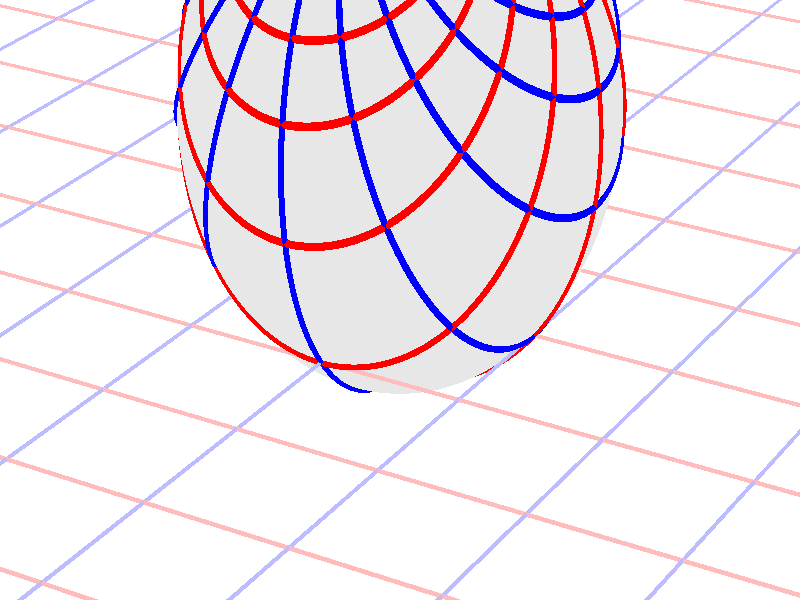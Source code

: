 #version 3.7;
global_settings{assumed_gamma 1.0}
camera{perspective location <16.275953626987476496879026, 9.396926207859083390872001, 6.840402866513374036117057> right <0.133333333333333331482962, -0.230940107675850353485814, -0.000000000000000000000000> up <-0.044429719908903583802662, -0.025651510749425152774217, 0.140953893117886280839102> direction <0.813797681349373802639491, 0.469846310392954158441370, 0.342020143325668712908083> sky <-0.296198132726023855010311, -0.171010071662834328698466, 0.939692620785908427905042> look_at <15.462155945638102139128023, 8.927079897466128954874875, 6.498382723187705600764730>}
light_source{<16.275953626987476496879026, 9.396926207859083390872001, 6.840402866513374036117057> rgb<1.0,1.0,1.0>}
background{rgb<1,1,1>}
union{object{sphere{<0.000000000000000000000000, 0.000000000000000000000000, 1.064913180498358258319058>,1.460835405512588502929816} pigment{rgbft<0.8,0.8,0.8,0.2,0.2>}}object{union{cylinder{<-50.000000000000000000000000, 50.000000000000000000000000, 0.000000000000000000000000>,<-50.000000000000000000000000, -50.000000000000000000000000, 0.000000000000000000000000>,0.010000000000000000208167}cylinder{<-49.000000000000000000000000, 50.000000000000000000000000, 0.000000000000000000000000>,<-49.000000000000000000000000, -50.000000000000000000000000, 0.000000000000000000000000>,0.010000000000000000208167}cylinder{<-48.000000000000000000000000, 50.000000000000000000000000, 0.000000000000000000000000>,<-48.000000000000000000000000, -50.000000000000000000000000, 0.000000000000000000000000>,0.010000000000000000208167}cylinder{<-47.000000000000000000000000, 50.000000000000000000000000, 0.000000000000000000000000>,<-47.000000000000000000000000, -50.000000000000000000000000, 0.000000000000000000000000>,0.010000000000000000208167}cylinder{<-46.000000000000000000000000, 50.000000000000000000000000, 0.000000000000000000000000>,<-46.000000000000000000000000, -50.000000000000000000000000, 0.000000000000000000000000>,0.010000000000000000208167}cylinder{<-45.000000000000000000000000, 50.000000000000000000000000, 0.000000000000000000000000>,<-45.000000000000000000000000, -50.000000000000000000000000, 0.000000000000000000000000>,0.010000000000000000208167}cylinder{<-44.000000000000000000000000, 50.000000000000000000000000, 0.000000000000000000000000>,<-44.000000000000000000000000, -50.000000000000000000000000, 0.000000000000000000000000>,0.010000000000000000208167}cylinder{<-43.000000000000000000000000, 50.000000000000000000000000, 0.000000000000000000000000>,<-43.000000000000000000000000, -50.000000000000000000000000, 0.000000000000000000000000>,0.010000000000000000208167}cylinder{<-42.000000000000000000000000, 50.000000000000000000000000, 0.000000000000000000000000>,<-42.000000000000000000000000, -50.000000000000000000000000, 0.000000000000000000000000>,0.010000000000000000208167}cylinder{<-41.000000000000000000000000, 50.000000000000000000000000, 0.000000000000000000000000>,<-41.000000000000000000000000, -50.000000000000000000000000, 0.000000000000000000000000>,0.010000000000000000208167}cylinder{<-40.000000000000000000000000, 50.000000000000000000000000, 0.000000000000000000000000>,<-40.000000000000000000000000, -50.000000000000000000000000, 0.000000000000000000000000>,0.010000000000000000208167}cylinder{<-39.000000000000000000000000, 50.000000000000000000000000, 0.000000000000000000000000>,<-39.000000000000000000000000, -50.000000000000000000000000, 0.000000000000000000000000>,0.010000000000000000208167}cylinder{<-38.000000000000000000000000, 50.000000000000000000000000, 0.000000000000000000000000>,<-38.000000000000000000000000, -50.000000000000000000000000, 0.000000000000000000000000>,0.010000000000000000208167}cylinder{<-37.000000000000000000000000, 50.000000000000000000000000, 0.000000000000000000000000>,<-37.000000000000000000000000, -50.000000000000000000000000, 0.000000000000000000000000>,0.010000000000000000208167}cylinder{<-36.000000000000000000000000, 50.000000000000000000000000, 0.000000000000000000000000>,<-36.000000000000000000000000, -50.000000000000000000000000, 0.000000000000000000000000>,0.010000000000000000208167}cylinder{<-35.000000000000000000000000, 50.000000000000000000000000, 0.000000000000000000000000>,<-35.000000000000000000000000, -50.000000000000000000000000, 0.000000000000000000000000>,0.010000000000000000208167}cylinder{<-34.000000000000000000000000, 50.000000000000000000000000, 0.000000000000000000000000>,<-34.000000000000000000000000, -50.000000000000000000000000, 0.000000000000000000000000>,0.010000000000000000208167}cylinder{<-33.000000000000000000000000, 50.000000000000000000000000, 0.000000000000000000000000>,<-33.000000000000000000000000, -50.000000000000000000000000, 0.000000000000000000000000>,0.010000000000000000208167}cylinder{<-32.000000000000000000000000, 50.000000000000000000000000, 0.000000000000000000000000>,<-32.000000000000000000000000, -50.000000000000000000000000, 0.000000000000000000000000>,0.010000000000000000208167}cylinder{<-31.000000000000000000000000, 50.000000000000000000000000, 0.000000000000000000000000>,<-31.000000000000000000000000, -50.000000000000000000000000, 0.000000000000000000000000>,0.010000000000000000208167}cylinder{<-30.000000000000000000000000, 50.000000000000000000000000, 0.000000000000000000000000>,<-30.000000000000000000000000, -50.000000000000000000000000, 0.000000000000000000000000>,0.010000000000000000208167}cylinder{<-29.000000000000000000000000, 50.000000000000000000000000, 0.000000000000000000000000>,<-29.000000000000000000000000, -50.000000000000000000000000, 0.000000000000000000000000>,0.010000000000000000208167}cylinder{<-28.000000000000000000000000, 50.000000000000000000000000, 0.000000000000000000000000>,<-28.000000000000000000000000, -50.000000000000000000000000, 0.000000000000000000000000>,0.010000000000000000208167}cylinder{<-27.000000000000000000000000, 50.000000000000000000000000, 0.000000000000000000000000>,<-27.000000000000000000000000, -50.000000000000000000000000, 0.000000000000000000000000>,0.010000000000000000208167}cylinder{<-26.000000000000000000000000, 50.000000000000000000000000, 0.000000000000000000000000>,<-26.000000000000000000000000, -50.000000000000000000000000, 0.000000000000000000000000>,0.010000000000000000208167}cylinder{<-25.000000000000000000000000, 50.000000000000000000000000, 0.000000000000000000000000>,<-25.000000000000000000000000, -50.000000000000000000000000, 0.000000000000000000000000>,0.010000000000000000208167}cylinder{<-24.000000000000000000000000, 50.000000000000000000000000, 0.000000000000000000000000>,<-24.000000000000000000000000, -50.000000000000000000000000, 0.000000000000000000000000>,0.010000000000000000208167}cylinder{<-23.000000000000000000000000, 50.000000000000000000000000, 0.000000000000000000000000>,<-23.000000000000000000000000, -50.000000000000000000000000, 0.000000000000000000000000>,0.010000000000000000208167}cylinder{<-22.000000000000000000000000, 50.000000000000000000000000, 0.000000000000000000000000>,<-22.000000000000000000000000, -50.000000000000000000000000, 0.000000000000000000000000>,0.010000000000000000208167}cylinder{<-21.000000000000000000000000, 50.000000000000000000000000, 0.000000000000000000000000>,<-21.000000000000000000000000, -50.000000000000000000000000, 0.000000000000000000000000>,0.010000000000000000208167}cylinder{<-20.000000000000000000000000, 50.000000000000000000000000, 0.000000000000000000000000>,<-20.000000000000000000000000, -50.000000000000000000000000, 0.000000000000000000000000>,0.010000000000000000208167}cylinder{<-19.000000000000000000000000, 50.000000000000000000000000, 0.000000000000000000000000>,<-19.000000000000000000000000, -50.000000000000000000000000, 0.000000000000000000000000>,0.010000000000000000208167}cylinder{<-18.000000000000000000000000, 50.000000000000000000000000, 0.000000000000000000000000>,<-18.000000000000000000000000, -50.000000000000000000000000, 0.000000000000000000000000>,0.010000000000000000208167}cylinder{<-17.000000000000000000000000, 50.000000000000000000000000, 0.000000000000000000000000>,<-17.000000000000000000000000, -50.000000000000000000000000, 0.000000000000000000000000>,0.010000000000000000208167}cylinder{<-16.000000000000000000000000, 50.000000000000000000000000, 0.000000000000000000000000>,<-16.000000000000000000000000, -50.000000000000000000000000, 0.000000000000000000000000>,0.010000000000000000208167}cylinder{<-15.000000000000000000000000, 50.000000000000000000000000, 0.000000000000000000000000>,<-15.000000000000000000000000, -50.000000000000000000000000, 0.000000000000000000000000>,0.010000000000000000208167}cylinder{<-14.000000000000000000000000, 50.000000000000000000000000, 0.000000000000000000000000>,<-14.000000000000000000000000, -50.000000000000000000000000, 0.000000000000000000000000>,0.010000000000000000208167}cylinder{<-13.000000000000000000000000, 50.000000000000000000000000, 0.000000000000000000000000>,<-13.000000000000000000000000, -50.000000000000000000000000, 0.000000000000000000000000>,0.010000000000000000208167}cylinder{<-12.000000000000000000000000, 50.000000000000000000000000, 0.000000000000000000000000>,<-12.000000000000000000000000, -50.000000000000000000000000, 0.000000000000000000000000>,0.010000000000000000208167}cylinder{<-11.000000000000000000000000, 50.000000000000000000000000, 0.000000000000000000000000>,<-11.000000000000000000000000, -50.000000000000000000000000, 0.000000000000000000000000>,0.010000000000000000208167}cylinder{<-10.000000000000000000000000, 50.000000000000000000000000, 0.000000000000000000000000>,<-10.000000000000000000000000, -50.000000000000000000000000, 0.000000000000000000000000>,0.010000000000000000208167}cylinder{<-9.000000000000000000000000, 50.000000000000000000000000, 0.000000000000000000000000>,<-9.000000000000000000000000, -50.000000000000000000000000, 0.000000000000000000000000>,0.010000000000000000208167}cylinder{<-8.000000000000000000000000, 50.000000000000000000000000, 0.000000000000000000000000>,<-8.000000000000000000000000, -50.000000000000000000000000, 0.000000000000000000000000>,0.010000000000000000208167}cylinder{<-7.000000000000000000000000, 50.000000000000000000000000, 0.000000000000000000000000>,<-7.000000000000000000000000, -50.000000000000000000000000, 0.000000000000000000000000>,0.010000000000000000208167}cylinder{<-6.000000000000000000000000, 50.000000000000000000000000, 0.000000000000000000000000>,<-6.000000000000000000000000, -50.000000000000000000000000, 0.000000000000000000000000>,0.010000000000000000208167}cylinder{<-5.000000000000000000000000, 50.000000000000000000000000, 0.000000000000000000000000>,<-5.000000000000000000000000, -50.000000000000000000000000, 0.000000000000000000000000>,0.010000000000000000208167}cylinder{<-4.000000000000000000000000, 50.000000000000000000000000, 0.000000000000000000000000>,<-4.000000000000000000000000, -50.000000000000000000000000, 0.000000000000000000000000>,0.010000000000000000208167}cylinder{<-3.000000000000000000000000, 50.000000000000000000000000, 0.000000000000000000000000>,<-3.000000000000000000000000, -50.000000000000000000000000, 0.000000000000000000000000>,0.010000000000000000208167}cylinder{<-2.000000000000000000000000, 50.000000000000000000000000, 0.000000000000000000000000>,<-2.000000000000000000000000, -50.000000000000000000000000, 0.000000000000000000000000>,0.010000000000000000208167}cylinder{<-1.000000000000000000000000, 50.000000000000000000000000, 0.000000000000000000000000>,<-1.000000000000000000000000, -50.000000000000000000000000, 0.000000000000000000000000>,0.010000000000000000208167}cylinder{<0.000000000000000000000000, 50.000000000000000000000000, 0.000000000000000000000000>,<0.000000000000000000000000, -50.000000000000000000000000, 0.000000000000000000000000>,0.010000000000000000208167}cylinder{<1.000000000000000000000000, 50.000000000000000000000000, 0.000000000000000000000000>,<1.000000000000000000000000, -50.000000000000000000000000, 0.000000000000000000000000>,0.010000000000000000208167}cylinder{<2.000000000000000000000000, 50.000000000000000000000000, 0.000000000000000000000000>,<2.000000000000000000000000, -50.000000000000000000000000, 0.000000000000000000000000>,0.010000000000000000208167}cylinder{<3.000000000000000000000000, 50.000000000000000000000000, 0.000000000000000000000000>,<3.000000000000000000000000, -50.000000000000000000000000, 0.000000000000000000000000>,0.010000000000000000208167}cylinder{<4.000000000000000000000000, 50.000000000000000000000000, 0.000000000000000000000000>,<4.000000000000000000000000, -50.000000000000000000000000, 0.000000000000000000000000>,0.010000000000000000208167}cylinder{<5.000000000000000000000000, 50.000000000000000000000000, 0.000000000000000000000000>,<5.000000000000000000000000, -50.000000000000000000000000, 0.000000000000000000000000>,0.010000000000000000208167}cylinder{<6.000000000000000000000000, 50.000000000000000000000000, 0.000000000000000000000000>,<6.000000000000000000000000, -50.000000000000000000000000, 0.000000000000000000000000>,0.010000000000000000208167}cylinder{<7.000000000000000000000000, 50.000000000000000000000000, 0.000000000000000000000000>,<7.000000000000000000000000, -50.000000000000000000000000, 0.000000000000000000000000>,0.010000000000000000208167}cylinder{<8.000000000000000000000000, 50.000000000000000000000000, 0.000000000000000000000000>,<8.000000000000000000000000, -50.000000000000000000000000, 0.000000000000000000000000>,0.010000000000000000208167}cylinder{<9.000000000000000000000000, 50.000000000000000000000000, 0.000000000000000000000000>,<9.000000000000000000000000, -50.000000000000000000000000, 0.000000000000000000000000>,0.010000000000000000208167}cylinder{<10.000000000000000000000000, 50.000000000000000000000000, 0.000000000000000000000000>,<10.000000000000000000000000, -50.000000000000000000000000, 0.000000000000000000000000>,0.010000000000000000208167}cylinder{<11.000000000000000000000000, 50.000000000000000000000000, 0.000000000000000000000000>,<11.000000000000000000000000, -50.000000000000000000000000, 0.000000000000000000000000>,0.010000000000000000208167}cylinder{<12.000000000000000000000000, 50.000000000000000000000000, 0.000000000000000000000000>,<12.000000000000000000000000, -50.000000000000000000000000, 0.000000000000000000000000>,0.010000000000000000208167}cylinder{<13.000000000000000000000000, 50.000000000000000000000000, 0.000000000000000000000000>,<13.000000000000000000000000, -50.000000000000000000000000, 0.000000000000000000000000>,0.010000000000000000208167}cylinder{<14.000000000000000000000000, 50.000000000000000000000000, 0.000000000000000000000000>,<14.000000000000000000000000, -50.000000000000000000000000, 0.000000000000000000000000>,0.010000000000000000208167}cylinder{<15.000000000000000000000000, 50.000000000000000000000000, 0.000000000000000000000000>,<15.000000000000000000000000, -50.000000000000000000000000, 0.000000000000000000000000>,0.010000000000000000208167}cylinder{<16.000000000000000000000000, 50.000000000000000000000000, 0.000000000000000000000000>,<16.000000000000000000000000, -50.000000000000000000000000, 0.000000000000000000000000>,0.010000000000000000208167}cylinder{<17.000000000000000000000000, 50.000000000000000000000000, 0.000000000000000000000000>,<17.000000000000000000000000, -50.000000000000000000000000, 0.000000000000000000000000>,0.010000000000000000208167}cylinder{<18.000000000000000000000000, 50.000000000000000000000000, 0.000000000000000000000000>,<18.000000000000000000000000, -50.000000000000000000000000, 0.000000000000000000000000>,0.010000000000000000208167}cylinder{<19.000000000000000000000000, 50.000000000000000000000000, 0.000000000000000000000000>,<19.000000000000000000000000, -50.000000000000000000000000, 0.000000000000000000000000>,0.010000000000000000208167}cylinder{<20.000000000000000000000000, 50.000000000000000000000000, 0.000000000000000000000000>,<20.000000000000000000000000, -50.000000000000000000000000, 0.000000000000000000000000>,0.010000000000000000208167}cylinder{<21.000000000000000000000000, 50.000000000000000000000000, 0.000000000000000000000000>,<21.000000000000000000000000, -50.000000000000000000000000, 0.000000000000000000000000>,0.010000000000000000208167}cylinder{<22.000000000000000000000000, 50.000000000000000000000000, 0.000000000000000000000000>,<22.000000000000000000000000, -50.000000000000000000000000, 0.000000000000000000000000>,0.010000000000000000208167}cylinder{<23.000000000000000000000000, 50.000000000000000000000000, 0.000000000000000000000000>,<23.000000000000000000000000, -50.000000000000000000000000, 0.000000000000000000000000>,0.010000000000000000208167}cylinder{<24.000000000000000000000000, 50.000000000000000000000000, 0.000000000000000000000000>,<24.000000000000000000000000, -50.000000000000000000000000, 0.000000000000000000000000>,0.010000000000000000208167}cylinder{<25.000000000000000000000000, 50.000000000000000000000000, 0.000000000000000000000000>,<25.000000000000000000000000, -50.000000000000000000000000, 0.000000000000000000000000>,0.010000000000000000208167}cylinder{<26.000000000000000000000000, 50.000000000000000000000000, 0.000000000000000000000000>,<26.000000000000000000000000, -50.000000000000000000000000, 0.000000000000000000000000>,0.010000000000000000208167}cylinder{<27.000000000000000000000000, 50.000000000000000000000000, 0.000000000000000000000000>,<27.000000000000000000000000, -50.000000000000000000000000, 0.000000000000000000000000>,0.010000000000000000208167}cylinder{<28.000000000000000000000000, 50.000000000000000000000000, 0.000000000000000000000000>,<28.000000000000000000000000, -50.000000000000000000000000, 0.000000000000000000000000>,0.010000000000000000208167}cylinder{<29.000000000000000000000000, 50.000000000000000000000000, 0.000000000000000000000000>,<29.000000000000000000000000, -50.000000000000000000000000, 0.000000000000000000000000>,0.010000000000000000208167}cylinder{<30.000000000000000000000000, 50.000000000000000000000000, 0.000000000000000000000000>,<30.000000000000000000000000, -50.000000000000000000000000, 0.000000000000000000000000>,0.010000000000000000208167}cylinder{<31.000000000000000000000000, 50.000000000000000000000000, 0.000000000000000000000000>,<31.000000000000000000000000, -50.000000000000000000000000, 0.000000000000000000000000>,0.010000000000000000208167}cylinder{<32.000000000000000000000000, 50.000000000000000000000000, 0.000000000000000000000000>,<32.000000000000000000000000, -50.000000000000000000000000, 0.000000000000000000000000>,0.010000000000000000208167}cylinder{<33.000000000000000000000000, 50.000000000000000000000000, 0.000000000000000000000000>,<33.000000000000000000000000, -50.000000000000000000000000, 0.000000000000000000000000>,0.010000000000000000208167}cylinder{<34.000000000000000000000000, 50.000000000000000000000000, 0.000000000000000000000000>,<34.000000000000000000000000, -50.000000000000000000000000, 0.000000000000000000000000>,0.010000000000000000208167}cylinder{<35.000000000000000000000000, 50.000000000000000000000000, 0.000000000000000000000000>,<35.000000000000000000000000, -50.000000000000000000000000, 0.000000000000000000000000>,0.010000000000000000208167}cylinder{<36.000000000000000000000000, 50.000000000000000000000000, 0.000000000000000000000000>,<36.000000000000000000000000, -50.000000000000000000000000, 0.000000000000000000000000>,0.010000000000000000208167}cylinder{<37.000000000000000000000000, 50.000000000000000000000000, 0.000000000000000000000000>,<37.000000000000000000000000, -50.000000000000000000000000, 0.000000000000000000000000>,0.010000000000000000208167}cylinder{<38.000000000000000000000000, 50.000000000000000000000000, 0.000000000000000000000000>,<38.000000000000000000000000, -50.000000000000000000000000, 0.000000000000000000000000>,0.010000000000000000208167}cylinder{<39.000000000000000000000000, 50.000000000000000000000000, 0.000000000000000000000000>,<39.000000000000000000000000, -50.000000000000000000000000, 0.000000000000000000000000>,0.010000000000000000208167}cylinder{<40.000000000000000000000000, 50.000000000000000000000000, 0.000000000000000000000000>,<40.000000000000000000000000, -50.000000000000000000000000, 0.000000000000000000000000>,0.010000000000000000208167}cylinder{<41.000000000000000000000000, 50.000000000000000000000000, 0.000000000000000000000000>,<41.000000000000000000000000, -50.000000000000000000000000, 0.000000000000000000000000>,0.010000000000000000208167}cylinder{<42.000000000000000000000000, 50.000000000000000000000000, 0.000000000000000000000000>,<42.000000000000000000000000, -50.000000000000000000000000, 0.000000000000000000000000>,0.010000000000000000208167}cylinder{<43.000000000000000000000000, 50.000000000000000000000000, 0.000000000000000000000000>,<43.000000000000000000000000, -50.000000000000000000000000, 0.000000000000000000000000>,0.010000000000000000208167}cylinder{<44.000000000000000000000000, 50.000000000000000000000000, 0.000000000000000000000000>,<44.000000000000000000000000, -50.000000000000000000000000, 0.000000000000000000000000>,0.010000000000000000208167}cylinder{<45.000000000000000000000000, 50.000000000000000000000000, 0.000000000000000000000000>,<45.000000000000000000000000, -50.000000000000000000000000, 0.000000000000000000000000>,0.010000000000000000208167}cylinder{<46.000000000000000000000000, 50.000000000000000000000000, 0.000000000000000000000000>,<46.000000000000000000000000, -50.000000000000000000000000, 0.000000000000000000000000>,0.010000000000000000208167}cylinder{<47.000000000000000000000000, 50.000000000000000000000000, 0.000000000000000000000000>,<47.000000000000000000000000, -50.000000000000000000000000, 0.000000000000000000000000>,0.010000000000000000208167}cylinder{<48.000000000000000000000000, 50.000000000000000000000000, 0.000000000000000000000000>,<48.000000000000000000000000, -50.000000000000000000000000, 0.000000000000000000000000>,0.010000000000000000208167}cylinder{<49.000000000000000000000000, 50.000000000000000000000000, 0.000000000000000000000000>,<49.000000000000000000000000, -50.000000000000000000000000, 0.000000000000000000000000>,0.010000000000000000208167}cylinder{<50.000000000000000000000000, 50.000000000000000000000000, 0.000000000000000000000000>,<50.000000000000000000000000, -50.000000000000000000000000, 0.000000000000000000000000>,0.010000000000000000208167}} pigment{rgb<1.0,0.5,0.5>}}object{union{cylinder{<50.000000000000000000000000, -50.000000000000000000000000, 0.000000000000000000000000>,<-50.000000000000000000000000, -50.000000000000000000000000, 0.000000000000000000000000>,0.010000000000000000208167}cylinder{<50.000000000000000000000000, -49.000000000000000000000000, 0.000000000000000000000000>,<-50.000000000000000000000000, -49.000000000000000000000000, 0.000000000000000000000000>,0.010000000000000000208167}cylinder{<50.000000000000000000000000, -48.000000000000000000000000, 0.000000000000000000000000>,<-50.000000000000000000000000, -48.000000000000000000000000, 0.000000000000000000000000>,0.010000000000000000208167}cylinder{<50.000000000000000000000000, -47.000000000000000000000000, 0.000000000000000000000000>,<-50.000000000000000000000000, -47.000000000000000000000000, 0.000000000000000000000000>,0.010000000000000000208167}cylinder{<50.000000000000000000000000, -46.000000000000000000000000, 0.000000000000000000000000>,<-50.000000000000000000000000, -46.000000000000000000000000, 0.000000000000000000000000>,0.010000000000000000208167}cylinder{<50.000000000000000000000000, -45.000000000000000000000000, 0.000000000000000000000000>,<-50.000000000000000000000000, -45.000000000000000000000000, 0.000000000000000000000000>,0.010000000000000000208167}cylinder{<50.000000000000000000000000, -44.000000000000000000000000, 0.000000000000000000000000>,<-50.000000000000000000000000, -44.000000000000000000000000, 0.000000000000000000000000>,0.010000000000000000208167}cylinder{<50.000000000000000000000000, -43.000000000000000000000000, 0.000000000000000000000000>,<-50.000000000000000000000000, -43.000000000000000000000000, 0.000000000000000000000000>,0.010000000000000000208167}cylinder{<50.000000000000000000000000, -42.000000000000000000000000, 0.000000000000000000000000>,<-50.000000000000000000000000, -42.000000000000000000000000, 0.000000000000000000000000>,0.010000000000000000208167}cylinder{<50.000000000000000000000000, -41.000000000000000000000000, 0.000000000000000000000000>,<-50.000000000000000000000000, -41.000000000000000000000000, 0.000000000000000000000000>,0.010000000000000000208167}cylinder{<50.000000000000000000000000, -40.000000000000000000000000, 0.000000000000000000000000>,<-50.000000000000000000000000, -40.000000000000000000000000, 0.000000000000000000000000>,0.010000000000000000208167}cylinder{<50.000000000000000000000000, -39.000000000000000000000000, 0.000000000000000000000000>,<-50.000000000000000000000000, -39.000000000000000000000000, 0.000000000000000000000000>,0.010000000000000000208167}cylinder{<50.000000000000000000000000, -38.000000000000000000000000, 0.000000000000000000000000>,<-50.000000000000000000000000, -38.000000000000000000000000, 0.000000000000000000000000>,0.010000000000000000208167}cylinder{<50.000000000000000000000000, -37.000000000000000000000000, 0.000000000000000000000000>,<-50.000000000000000000000000, -37.000000000000000000000000, 0.000000000000000000000000>,0.010000000000000000208167}cylinder{<50.000000000000000000000000, -36.000000000000000000000000, 0.000000000000000000000000>,<-50.000000000000000000000000, -36.000000000000000000000000, 0.000000000000000000000000>,0.010000000000000000208167}cylinder{<50.000000000000000000000000, -35.000000000000000000000000, 0.000000000000000000000000>,<-50.000000000000000000000000, -35.000000000000000000000000, 0.000000000000000000000000>,0.010000000000000000208167}cylinder{<50.000000000000000000000000, -34.000000000000000000000000, 0.000000000000000000000000>,<-50.000000000000000000000000, -34.000000000000000000000000, 0.000000000000000000000000>,0.010000000000000000208167}cylinder{<50.000000000000000000000000, -33.000000000000000000000000, 0.000000000000000000000000>,<-50.000000000000000000000000, -33.000000000000000000000000, 0.000000000000000000000000>,0.010000000000000000208167}cylinder{<50.000000000000000000000000, -32.000000000000000000000000, 0.000000000000000000000000>,<-50.000000000000000000000000, -32.000000000000000000000000, 0.000000000000000000000000>,0.010000000000000000208167}cylinder{<50.000000000000000000000000, -31.000000000000000000000000, 0.000000000000000000000000>,<-50.000000000000000000000000, -31.000000000000000000000000, 0.000000000000000000000000>,0.010000000000000000208167}cylinder{<50.000000000000000000000000, -30.000000000000000000000000, 0.000000000000000000000000>,<-50.000000000000000000000000, -30.000000000000000000000000, 0.000000000000000000000000>,0.010000000000000000208167}cylinder{<50.000000000000000000000000, -29.000000000000000000000000, 0.000000000000000000000000>,<-50.000000000000000000000000, -29.000000000000000000000000, 0.000000000000000000000000>,0.010000000000000000208167}cylinder{<50.000000000000000000000000, -28.000000000000000000000000, 0.000000000000000000000000>,<-50.000000000000000000000000, -28.000000000000000000000000, 0.000000000000000000000000>,0.010000000000000000208167}cylinder{<50.000000000000000000000000, -27.000000000000000000000000, 0.000000000000000000000000>,<-50.000000000000000000000000, -27.000000000000000000000000, 0.000000000000000000000000>,0.010000000000000000208167}cylinder{<50.000000000000000000000000, -26.000000000000000000000000, 0.000000000000000000000000>,<-50.000000000000000000000000, -26.000000000000000000000000, 0.000000000000000000000000>,0.010000000000000000208167}cylinder{<50.000000000000000000000000, -25.000000000000000000000000, 0.000000000000000000000000>,<-50.000000000000000000000000, -25.000000000000000000000000, 0.000000000000000000000000>,0.010000000000000000208167}cylinder{<50.000000000000000000000000, -24.000000000000000000000000, 0.000000000000000000000000>,<-50.000000000000000000000000, -24.000000000000000000000000, 0.000000000000000000000000>,0.010000000000000000208167}cylinder{<50.000000000000000000000000, -23.000000000000000000000000, 0.000000000000000000000000>,<-50.000000000000000000000000, -23.000000000000000000000000, 0.000000000000000000000000>,0.010000000000000000208167}cylinder{<50.000000000000000000000000, -22.000000000000000000000000, 0.000000000000000000000000>,<-50.000000000000000000000000, -22.000000000000000000000000, 0.000000000000000000000000>,0.010000000000000000208167}cylinder{<50.000000000000000000000000, -21.000000000000000000000000, 0.000000000000000000000000>,<-50.000000000000000000000000, -21.000000000000000000000000, 0.000000000000000000000000>,0.010000000000000000208167}cylinder{<50.000000000000000000000000, -20.000000000000000000000000, 0.000000000000000000000000>,<-50.000000000000000000000000, -20.000000000000000000000000, 0.000000000000000000000000>,0.010000000000000000208167}cylinder{<50.000000000000000000000000, -19.000000000000000000000000, 0.000000000000000000000000>,<-50.000000000000000000000000, -19.000000000000000000000000, 0.000000000000000000000000>,0.010000000000000000208167}cylinder{<50.000000000000000000000000, -18.000000000000000000000000, 0.000000000000000000000000>,<-50.000000000000000000000000, -18.000000000000000000000000, 0.000000000000000000000000>,0.010000000000000000208167}cylinder{<50.000000000000000000000000, -17.000000000000000000000000, 0.000000000000000000000000>,<-50.000000000000000000000000, -17.000000000000000000000000, 0.000000000000000000000000>,0.010000000000000000208167}cylinder{<50.000000000000000000000000, -16.000000000000000000000000, 0.000000000000000000000000>,<-50.000000000000000000000000, -16.000000000000000000000000, 0.000000000000000000000000>,0.010000000000000000208167}cylinder{<50.000000000000000000000000, -15.000000000000000000000000, 0.000000000000000000000000>,<-50.000000000000000000000000, -15.000000000000000000000000, 0.000000000000000000000000>,0.010000000000000000208167}cylinder{<50.000000000000000000000000, -14.000000000000000000000000, 0.000000000000000000000000>,<-50.000000000000000000000000, -14.000000000000000000000000, 0.000000000000000000000000>,0.010000000000000000208167}cylinder{<50.000000000000000000000000, -13.000000000000000000000000, 0.000000000000000000000000>,<-50.000000000000000000000000, -13.000000000000000000000000, 0.000000000000000000000000>,0.010000000000000000208167}cylinder{<50.000000000000000000000000, -12.000000000000000000000000, 0.000000000000000000000000>,<-50.000000000000000000000000, -12.000000000000000000000000, 0.000000000000000000000000>,0.010000000000000000208167}cylinder{<50.000000000000000000000000, -11.000000000000000000000000, 0.000000000000000000000000>,<-50.000000000000000000000000, -11.000000000000000000000000, 0.000000000000000000000000>,0.010000000000000000208167}cylinder{<50.000000000000000000000000, -10.000000000000000000000000, 0.000000000000000000000000>,<-50.000000000000000000000000, -10.000000000000000000000000, 0.000000000000000000000000>,0.010000000000000000208167}cylinder{<50.000000000000000000000000, -9.000000000000000000000000, 0.000000000000000000000000>,<-50.000000000000000000000000, -9.000000000000000000000000, 0.000000000000000000000000>,0.010000000000000000208167}cylinder{<50.000000000000000000000000, -8.000000000000000000000000, 0.000000000000000000000000>,<-50.000000000000000000000000, -8.000000000000000000000000, 0.000000000000000000000000>,0.010000000000000000208167}cylinder{<50.000000000000000000000000, -7.000000000000000000000000, 0.000000000000000000000000>,<-50.000000000000000000000000, -7.000000000000000000000000, 0.000000000000000000000000>,0.010000000000000000208167}cylinder{<50.000000000000000000000000, -6.000000000000000000000000, 0.000000000000000000000000>,<-50.000000000000000000000000, -6.000000000000000000000000, 0.000000000000000000000000>,0.010000000000000000208167}cylinder{<50.000000000000000000000000, -5.000000000000000000000000, 0.000000000000000000000000>,<-50.000000000000000000000000, -5.000000000000000000000000, 0.000000000000000000000000>,0.010000000000000000208167}cylinder{<50.000000000000000000000000, -4.000000000000000000000000, 0.000000000000000000000000>,<-50.000000000000000000000000, -4.000000000000000000000000, 0.000000000000000000000000>,0.010000000000000000208167}cylinder{<50.000000000000000000000000, -3.000000000000000000000000, 0.000000000000000000000000>,<-50.000000000000000000000000, -3.000000000000000000000000, 0.000000000000000000000000>,0.010000000000000000208167}cylinder{<50.000000000000000000000000, -2.000000000000000000000000, 0.000000000000000000000000>,<-50.000000000000000000000000, -2.000000000000000000000000, 0.000000000000000000000000>,0.010000000000000000208167}cylinder{<50.000000000000000000000000, -1.000000000000000000000000, 0.000000000000000000000000>,<-50.000000000000000000000000, -1.000000000000000000000000, 0.000000000000000000000000>,0.010000000000000000208167}cylinder{<50.000000000000000000000000, 0.000000000000000000000000, 0.000000000000000000000000>,<-50.000000000000000000000000, 0.000000000000000000000000, 0.000000000000000000000000>,0.010000000000000000208167}cylinder{<50.000000000000000000000000, 1.000000000000000000000000, 0.000000000000000000000000>,<-50.000000000000000000000000, 1.000000000000000000000000, 0.000000000000000000000000>,0.010000000000000000208167}cylinder{<50.000000000000000000000000, 2.000000000000000000000000, 0.000000000000000000000000>,<-50.000000000000000000000000, 2.000000000000000000000000, 0.000000000000000000000000>,0.010000000000000000208167}cylinder{<50.000000000000000000000000, 3.000000000000000000000000, 0.000000000000000000000000>,<-50.000000000000000000000000, 3.000000000000000000000000, 0.000000000000000000000000>,0.010000000000000000208167}cylinder{<50.000000000000000000000000, 4.000000000000000000000000, 0.000000000000000000000000>,<-50.000000000000000000000000, 4.000000000000000000000000, 0.000000000000000000000000>,0.010000000000000000208167}cylinder{<50.000000000000000000000000, 5.000000000000000000000000, 0.000000000000000000000000>,<-50.000000000000000000000000, 5.000000000000000000000000, 0.000000000000000000000000>,0.010000000000000000208167}cylinder{<50.000000000000000000000000, 6.000000000000000000000000, 0.000000000000000000000000>,<-50.000000000000000000000000, 6.000000000000000000000000, 0.000000000000000000000000>,0.010000000000000000208167}cylinder{<50.000000000000000000000000, 7.000000000000000000000000, 0.000000000000000000000000>,<-50.000000000000000000000000, 7.000000000000000000000000, 0.000000000000000000000000>,0.010000000000000000208167}cylinder{<50.000000000000000000000000, 8.000000000000000000000000, 0.000000000000000000000000>,<-50.000000000000000000000000, 8.000000000000000000000000, 0.000000000000000000000000>,0.010000000000000000208167}cylinder{<50.000000000000000000000000, 9.000000000000000000000000, 0.000000000000000000000000>,<-50.000000000000000000000000, 9.000000000000000000000000, 0.000000000000000000000000>,0.010000000000000000208167}cylinder{<50.000000000000000000000000, 10.000000000000000000000000, 0.000000000000000000000000>,<-50.000000000000000000000000, 10.000000000000000000000000, 0.000000000000000000000000>,0.010000000000000000208167}cylinder{<50.000000000000000000000000, 11.000000000000000000000000, 0.000000000000000000000000>,<-50.000000000000000000000000, 11.000000000000000000000000, 0.000000000000000000000000>,0.010000000000000000208167}cylinder{<50.000000000000000000000000, 12.000000000000000000000000, 0.000000000000000000000000>,<-50.000000000000000000000000, 12.000000000000000000000000, 0.000000000000000000000000>,0.010000000000000000208167}cylinder{<50.000000000000000000000000, 13.000000000000000000000000, 0.000000000000000000000000>,<-50.000000000000000000000000, 13.000000000000000000000000, 0.000000000000000000000000>,0.010000000000000000208167}cylinder{<50.000000000000000000000000, 14.000000000000000000000000, 0.000000000000000000000000>,<-50.000000000000000000000000, 14.000000000000000000000000, 0.000000000000000000000000>,0.010000000000000000208167}cylinder{<50.000000000000000000000000, 15.000000000000000000000000, 0.000000000000000000000000>,<-50.000000000000000000000000, 15.000000000000000000000000, 0.000000000000000000000000>,0.010000000000000000208167}cylinder{<50.000000000000000000000000, 16.000000000000000000000000, 0.000000000000000000000000>,<-50.000000000000000000000000, 16.000000000000000000000000, 0.000000000000000000000000>,0.010000000000000000208167}cylinder{<50.000000000000000000000000, 17.000000000000000000000000, 0.000000000000000000000000>,<-50.000000000000000000000000, 17.000000000000000000000000, 0.000000000000000000000000>,0.010000000000000000208167}cylinder{<50.000000000000000000000000, 18.000000000000000000000000, 0.000000000000000000000000>,<-50.000000000000000000000000, 18.000000000000000000000000, 0.000000000000000000000000>,0.010000000000000000208167}cylinder{<50.000000000000000000000000, 19.000000000000000000000000, 0.000000000000000000000000>,<-50.000000000000000000000000, 19.000000000000000000000000, 0.000000000000000000000000>,0.010000000000000000208167}cylinder{<50.000000000000000000000000, 20.000000000000000000000000, 0.000000000000000000000000>,<-50.000000000000000000000000, 20.000000000000000000000000, 0.000000000000000000000000>,0.010000000000000000208167}cylinder{<50.000000000000000000000000, 21.000000000000000000000000, 0.000000000000000000000000>,<-50.000000000000000000000000, 21.000000000000000000000000, 0.000000000000000000000000>,0.010000000000000000208167}cylinder{<50.000000000000000000000000, 22.000000000000000000000000, 0.000000000000000000000000>,<-50.000000000000000000000000, 22.000000000000000000000000, 0.000000000000000000000000>,0.010000000000000000208167}cylinder{<50.000000000000000000000000, 23.000000000000000000000000, 0.000000000000000000000000>,<-50.000000000000000000000000, 23.000000000000000000000000, 0.000000000000000000000000>,0.010000000000000000208167}cylinder{<50.000000000000000000000000, 24.000000000000000000000000, 0.000000000000000000000000>,<-50.000000000000000000000000, 24.000000000000000000000000, 0.000000000000000000000000>,0.010000000000000000208167}cylinder{<50.000000000000000000000000, 25.000000000000000000000000, 0.000000000000000000000000>,<-50.000000000000000000000000, 25.000000000000000000000000, 0.000000000000000000000000>,0.010000000000000000208167}cylinder{<50.000000000000000000000000, 26.000000000000000000000000, 0.000000000000000000000000>,<-50.000000000000000000000000, 26.000000000000000000000000, 0.000000000000000000000000>,0.010000000000000000208167}cylinder{<50.000000000000000000000000, 27.000000000000000000000000, 0.000000000000000000000000>,<-50.000000000000000000000000, 27.000000000000000000000000, 0.000000000000000000000000>,0.010000000000000000208167}cylinder{<50.000000000000000000000000, 28.000000000000000000000000, 0.000000000000000000000000>,<-50.000000000000000000000000, 28.000000000000000000000000, 0.000000000000000000000000>,0.010000000000000000208167}cylinder{<50.000000000000000000000000, 29.000000000000000000000000, 0.000000000000000000000000>,<-50.000000000000000000000000, 29.000000000000000000000000, 0.000000000000000000000000>,0.010000000000000000208167}cylinder{<50.000000000000000000000000, 30.000000000000000000000000, 0.000000000000000000000000>,<-50.000000000000000000000000, 30.000000000000000000000000, 0.000000000000000000000000>,0.010000000000000000208167}cylinder{<50.000000000000000000000000, 31.000000000000000000000000, 0.000000000000000000000000>,<-50.000000000000000000000000, 31.000000000000000000000000, 0.000000000000000000000000>,0.010000000000000000208167}cylinder{<50.000000000000000000000000, 32.000000000000000000000000, 0.000000000000000000000000>,<-50.000000000000000000000000, 32.000000000000000000000000, 0.000000000000000000000000>,0.010000000000000000208167}cylinder{<50.000000000000000000000000, 33.000000000000000000000000, 0.000000000000000000000000>,<-50.000000000000000000000000, 33.000000000000000000000000, 0.000000000000000000000000>,0.010000000000000000208167}cylinder{<50.000000000000000000000000, 34.000000000000000000000000, 0.000000000000000000000000>,<-50.000000000000000000000000, 34.000000000000000000000000, 0.000000000000000000000000>,0.010000000000000000208167}cylinder{<50.000000000000000000000000, 35.000000000000000000000000, 0.000000000000000000000000>,<-50.000000000000000000000000, 35.000000000000000000000000, 0.000000000000000000000000>,0.010000000000000000208167}cylinder{<50.000000000000000000000000, 36.000000000000000000000000, 0.000000000000000000000000>,<-50.000000000000000000000000, 36.000000000000000000000000, 0.000000000000000000000000>,0.010000000000000000208167}cylinder{<50.000000000000000000000000, 37.000000000000000000000000, 0.000000000000000000000000>,<-50.000000000000000000000000, 37.000000000000000000000000, 0.000000000000000000000000>,0.010000000000000000208167}cylinder{<50.000000000000000000000000, 38.000000000000000000000000, 0.000000000000000000000000>,<-50.000000000000000000000000, 38.000000000000000000000000, 0.000000000000000000000000>,0.010000000000000000208167}cylinder{<50.000000000000000000000000, 39.000000000000000000000000, 0.000000000000000000000000>,<-50.000000000000000000000000, 39.000000000000000000000000, 0.000000000000000000000000>,0.010000000000000000208167}cylinder{<50.000000000000000000000000, 40.000000000000000000000000, 0.000000000000000000000000>,<-50.000000000000000000000000, 40.000000000000000000000000, 0.000000000000000000000000>,0.010000000000000000208167}cylinder{<50.000000000000000000000000, 41.000000000000000000000000, 0.000000000000000000000000>,<-50.000000000000000000000000, 41.000000000000000000000000, 0.000000000000000000000000>,0.010000000000000000208167}cylinder{<50.000000000000000000000000, 42.000000000000000000000000, 0.000000000000000000000000>,<-50.000000000000000000000000, 42.000000000000000000000000, 0.000000000000000000000000>,0.010000000000000000208167}cylinder{<50.000000000000000000000000, 43.000000000000000000000000, 0.000000000000000000000000>,<-50.000000000000000000000000, 43.000000000000000000000000, 0.000000000000000000000000>,0.010000000000000000208167}cylinder{<50.000000000000000000000000, 44.000000000000000000000000, 0.000000000000000000000000>,<-50.000000000000000000000000, 44.000000000000000000000000, 0.000000000000000000000000>,0.010000000000000000208167}cylinder{<50.000000000000000000000000, 45.000000000000000000000000, 0.000000000000000000000000>,<-50.000000000000000000000000, 45.000000000000000000000000, 0.000000000000000000000000>,0.010000000000000000208167}cylinder{<50.000000000000000000000000, 46.000000000000000000000000, 0.000000000000000000000000>,<-50.000000000000000000000000, 46.000000000000000000000000, 0.000000000000000000000000>,0.010000000000000000208167}cylinder{<50.000000000000000000000000, 47.000000000000000000000000, 0.000000000000000000000000>,<-50.000000000000000000000000, 47.000000000000000000000000, 0.000000000000000000000000>,0.010000000000000000208167}cylinder{<50.000000000000000000000000, 48.000000000000000000000000, 0.000000000000000000000000>,<-50.000000000000000000000000, 48.000000000000000000000000, 0.000000000000000000000000>,0.010000000000000000208167}cylinder{<50.000000000000000000000000, 49.000000000000000000000000, 0.000000000000000000000000>,<-50.000000000000000000000000, 49.000000000000000000000000, 0.000000000000000000000000>,0.010000000000000000208167}cylinder{<50.000000000000000000000000, 50.000000000000000000000000, 0.000000000000000000000000>,<-50.000000000000000000000000, 50.000000000000000000000000, 0.000000000000000000000000>,0.010000000000000000208167}} pigment{rgb<0.5,0.5,1.0>}}sphere{<0.000000000000000000000000, 0.000000000000000000000000, 2.525748586010946539204269>,0.050000000000000002775558}object{union{object{torus{0.073700086554471438970992,0.020000000000000000416334} matrix <0.998726555443992358718219, -0.000000000000000000000000, 0.050450643712229854831453, 0.050450643712229854831453, 0.000000000000000000000000, -0.998726555443992358718219, 0.000000000000000000000000, 1.000000000000000000000000, 0.000000000000000000000000, -0.073606233580469304644822, 0.000000000000000000000000, 2.522030369203787536491745>}object{torus{0.075200223979674865604217,0.020000000000000000416334} matrix <0.998674152115359037296116, -0.000000000000000000000000, 0.051477547500523343493306, 0.051477547500523343493306, 0.000000000000000000000000, -0.998674152115359037296116, 0.000000000000000000000000, 1.000000000000000000000000, 0.000000000000000000000000, -0.075100519921758798758127, 0.000000000000000000000000, 2.521877462908809874875260>}object{torus{0.076762613451304848033452,0.020000000000000000416334} matrix <0.998618448621799603692750, -0.000000000000000000000000, 0.052547065305213476460455, 0.052547065305213476460455, 0.000000000000000000000000, -0.998618448621799603692750, 0.000000000000000000000000, 1.000000000000000000000000, 0.000000000000000000000000, -0.076656561956759086684521, 0.000000000000000000000000, 2.521714935949095348632909>}object{torus{0.078391206300572863208131,0.020000000000000000416334} matrix <0.998559162133001998462589, -0.000000000000000000000000, 0.053661901943904244394190, 0.053661901943904244394190, 0.000000000000000000000000, -0.998559162133001998462589, 0.000000000000000000000000, 1.000000000000000000000000, 0.000000000000000000000000, -0.078278257281914356835451, 0.000000000000000000000000, 2.521541964784344003192018>}object{torus{0.080090294971349521024884,0.020000000000000000416334} matrix <0.998495978878013334956165, -0.000000000000000000000000, 0.054824995799707350319085, 0.054824995799707350319085, 0.000000000000000000000000, -0.998495978878013334956165, 0.000000000000000000000000, 1.000000000000000000000000, 0.000000000000000000000000, -0.079969837476035643408778, 0.000000000000000000000000, 2.521357635924902584889651>}object{torus{0.081864550581437309229038,0.020000000000000000416334} matrix <0.998428550003736203777294, -0.000000000000000000000000, 0.056039544407828198457899, 0.056039544407828198457899, 0.000000000000000000000000, -0.998428550003736203777294, 0.000000000000000000000000, 1.000000000000000000000000, 0.000000000000000000000000, -0.081735904533768763413626, 0.000000000000000000000000, 2.521160933893289879392796>}object{torus{0.083719065549867369147030,0.020000000000000000416334} matrix <0.998356486757670524845310, -0.000000000000000000000000, 0.057309033745834708772904, 0.057309033745834708772904, 0.000000000000000000000000, -0.998356486757670524845310, 0.000000000000000000000000, 1.000000000000000000000000, 0.000000000000000000000000, -0.083581472156999056521975, 0.000000000000000000000000, 2.520950727258598700331049>}object{torus{0.085659402105150619921581,0.020000000000000000416334} matrix <0.998279354892848469482658, -0.000000000000000000000000, 0.058637271378524084830541, 0.058637271378524084830541, 0.000000000000000000000000, -0.998279354892848469482658, 0.000000000000000000000000, 1.000000000000000000000000, 0.000000000000000000000000, -0.085512012674209630924693, 0.000000000000000000000000, 2.520725752404149311303172>}object{torus{0.087691647641362960308165,0.020000000000000000416334} matrix <0.998196668131812958613125, -0.000000000000000000000000, 0.060028424355029329217981, 0.060028424355029329217981, 0.000000000000000000000000, -0.998196668131812958613125, 0.000000000000000000000000, 1.000000000000000000000000, 0.000000000000000000000000, -0.087533510498486732931411, 0.000000000000000000000000, 2.520484594573477288292906>}object{torus{0.089822478072466044318745,0.020000000000000000416334} matrix <0.998107880506522215924292, -0.000000000000000000000000, 0.061487062629287381199106, 0.061487062629287381199106, 0.000000000000000000000000, -0.998107880506522215924292, 0.000000000000000000000000, 1.000000000000000000000000, 0.000000000000000000000000, -0.089652523210790216467991, 0.000000000000000000000000, 2.520225665675909887397665>}object{torus{0.092059230568236824487904,0.020000000000000000416334} matrix <0.998012377359652091968201, -0.000000000000000000000000, 0.063018208772824171881588, 0.063018208772824171881588, 0.000000000000000000000000, -0.998012377359652091968201, 0.000000000000000000000000, 1.000000000000000000000000, 0.000000000000000000000000, -0.091876251557242341605480, 0.000000000000000000000000, 2.519947178199041903923217>}object{torus{0.094409987324046235057651,0.020000000000000000416334} matrix <0.997909464714849980815359, -0.000000000000000000000000, 0.064627395371635310006297, 0.064627395371635310006297, 0.000000000000000000000000, -0.997909464714849980815359, 0.000000000000000000000000, 1.000000000000000000000000, 0.000000000000000000000000, -0.094212619914344708504927, 0.000000000000000000000000, 2.519647114433284151857606>}object{torus{0.096883672368699325083696,0.020000000000000000416334} matrix <0.997798356684810539007913, -0.000000000000000000000000, 0.066320731276816272115049, 0.066320731276816272115049, 0.000000000000000000000000, -0.997798356684810539007913, 0.000000000000000000000000, 1.000000000000000000000000, 0.000000000000000000000000, -0.096670369079136703183153, 0.000000000000000000000000, 2.519323190010815949335665>}object{torus{0.099490163830681113688037,0.020000000000000000416334} matrix <0.997678160484776310745758, -0.000000000000000000000000, 0.068104978464963827899936, 0.068104978464963827899936, 0.000000000000000000000000, -0.997678160484776310745758, 0.000000000000000000000000, 1.000000000000000000000000, 0.000000000000000000000000, -0.099259163637039279914909, 0.000000000000000000000000, 2.518972810546113993979134>}object{torus{0.102240424616562436410661,0.020000000000000000416334} matrix <0.997547858521448227442363, -0.000000000000000000000000, 0.069987641475283413061703, 0.069987641475283413061703, 0.000000000000000000000000, -0.997547858521448227442363, 0.000000000000000000000000, 1.000000000000000000000000, 0.000000000000000000000000, -0.101989716630582372136615, 0.000000000000000000000000, 2.518593019828488710487591>}object{torus{0.105146655111357484324586,0.020000000000000000416334} matrix <0.997406286881681758416107, -0.000000000000000000000000, 0.071977071966678685122076, 0.071977071966678685122076, 0.000000000000000000000000, -0.997406286881681758416107, 0.000000000000000000000000, 1.000000000000000000000000, 0.000000000000000000000000, -0.104873934852750844148872, 0.000000000000000000000000, 2.518180437649247149778375>}object{torus{0.108222472344479181405319,0.020000000000000000416334} matrix <0.997252109379529905197614, -0.000000000000000000000000, 0.074082591329396457746626, 0.074082591329396457746626, 0.000000000000000000000000, -0.997252109379529905197614, 0.000000000000000000000000, 1.000000000000000000000000, 0.000000000000000000000000, -0.107925088827842852179373, 0.000000000000000000000000, 2.517731184819844703071112>}object{torus{0.111483121112348759762511,0.020000000000000000416334} matrix <0.997083786072560540603149, -0.000000000000000000000000, 0.076314635236031325149497, 0.076314635236031325149497, 0.000000000000000000000000, -0.997083786072560540603149, 0.000000000000000000000000, 1.000000000000000000000000, 0.000000000000000000000000, -0.111158012481919615810355, 0.000000000000000000000000, 2.517240792288079287430946>}object{torus{0.114945723890662515609407,0.020000000000000000416334} matrix <0.996899534869995052055458, -0.000000000000000000000000, 0.078684924705992115301356, 0.078684924705992115301356, 0.000000000000000000000000, -0.996899534869995052055458, 0.000000000000000000000000, 1.000000000000000000000000, 0.000000000000000000000000, -0.114589338681877137005038, 0.000000000000000000000000, 2.516704090381258307473900>}object{torus{0.118629578080721609367743,0.020000000000000000416334} matrix <0.996697284443019082544879, -0.000000000000000000000000, 0.081206669577760307032754, 0.081206669577760307032754, 0.000000000000000000000000, -0.996697284443019082544879, 0.000000000000000000000000, 1.000000000000000000000000, 0.000000000000000000000000, -0.118237778327704878833515, 0.000000000000000000000000, 2.516115073061913509633314>}object{torus{0.122556511350381258651510,0.020000000000000000416334} matrix <0.996474616114574662795178, -0.000000000000000000000000, 0.083894811754429338135353, 0.083894811754429338135353, 0.000000000000000000000000, -0.996474616114574662795178, 0.000000000000000000000000, 1.000000000000000000000000, 0.000000000000000000000000, -0.122124452600196733986770, 0.000000000000000000000000, 2.515466730561866981474850>}object{torus{0.126751308703986237391703,0.020000000000000000416334} matrix <0.996228691684965528274631, -0.000000000000000000000000, 0.086766317564261188910457, 0.086766317564261188910457, 0.000000000000000000000000, -0.996228691684965528274631, 0.000000000000000000000000, 1.000000000000000000000000, 0.000000000000000000000000, -0.126273290439531837847653, 0.000000000000000000000000, 2.514750841708316642097998>}object{torus{0.131242228684845196884368,0.020000000000000000416334} matrix <0.995956163177432407529466, -0.000000000000000000000000, 0.089840531103104609433885, 0.089840531103104609433885, 0.000000000000000000000000, -0.995956163177432407529466, 0.000000000000000000000000, 1.000000000000000000000000, 0.000000000000000000000000, -0.130711506527757564954939, 0.000000000000000000000000, 2.513957714482777383580014>}object{torus{0.136061631085850037736762,0.020000000000000000416334} matrix <0.995653059141975660395474, -0.000000000000000000000000, 0.093139603935306278237327, 0.093139603935306278237327, 0.000000000000000000000000, -0.995653059141975660395474, 0.000000000000000000000000, 1.000000000000000000000000, 0.000000000000000000000000, -0.135470179222425324283563, 0.000000000000000000000000, 2.513075859580649051849832>}object{torus{0.141246745167882631344369,0.020000000000000000416334} matrix <0.995314640313490595069368, -0.000000000000000000000000, 0.096689020977705417148051, 0.096689020977705417148051, 0.000000000000000000000000, -0.995314640313490595069368, 0.000000000000000000000000, 1.000000000000000000000000, 0.000000000000000000000000, -0.140584953362231784845804, 0.000000000000000000000000, 2.512091576504466239327940>}object{torus{0.146840616282406383197312,0.020000000000000000416334} matrix <0.994935214836777270797086, -0.000000000000000000000000, 0.100518248481040226027794, 0.100518248481040226027794, 0.000000000000000000000000, -0.994935214836777270797086, 0.000000000000000000000000, 1.000000000000000000000000, 0.000000000000000000000000, -0.146096900107676230806675, 0.000000000000000000000000, 2.510988424456242373850046>}object{torus{0.152893280866524094996350,0.020000000000000000416334} matrix <0.994507899608154555259887, -0.000000000000000000000000, 0.104661538384340668805805, 0.104661538384340668805805, 0.000000000000000000000000, -0.994507899608154555259887, 0.000000000000000000000000, 1.000000000000000000000000, 0.000000000000000000000000, -0.152053575618778608058435, 0.000000000000000000000000, 2.509746540026879024765094>}object{torus{0.159463236319897172510451,0.020000000000000000416334} matrix <0.994024309070328349058343, -0.000000000000000000000000, 0.109158934482050870573566, 0.109158934482050870573566, 0.000000000000000000000000, -0.994024309070328349058343, 0.000000000000000000000000, 1.000000000000000000000000, 0.000000000000000000000000, -0.158510333304995032488449, 0.000000000000000000000000, 2.508341749045194468692443>}object{torus{0.166619295186199334324328,0.020000000000000000416334} matrix <0.993474145199807701089867, -0.000000000000000000000000, 0.114057541703789136477987, 0.114057541703789136477987, 0.000000000000000000000000, -0.993474145199807701089867, 0.000000000000000000000000, 1.000000000000000000000000, 0.000000000000000000000000, -0.165531961858920079189161, 0.000000000000000000000000, 2.506744398801775020046989>}object{torus{0.174442945170276780819663,0.020000000000000000416334} matrix <0.992844651295977764782208, -0.000000000000000000000000, 0.119413141625904967169092, 0.119413141625904967169092, 0.000000000000000000000000, -0.992844651295977764782208, 0.000000000000000000000000, 1.000000000000000000000000, 0.000000000000000000000000, -0.173194745068668942700185, 0.000000000000000000000000, 2.504917805893788873561334>}object{torus{0.183031382064136188825287,0.020000000000000000416334} matrix <0.992119875528882144699594, -0.000000000000000000000000, 0.125292268638394460600338, 0.125292268638394460600338, 0.000000000000000000000000, -0.992119875528882144699594, 0.000000000000000000000000, 1.000000000000000000000000, 0.000000000000000000000000, -0.181589071991360956337402, 0.000000000000000000000000, 2.502816168920075412529513>}object{torus{0.192501448099034411232111,0.020000000000000000416334} matrix <0.991279664965751150518258, -0.000000000000000000000000, 0.131774905901649086459315, 0.131774905901649086459315, 0.000000000000000000000000, -0.991279664965751150518258, 0.000000000000000000000000, 1.000000000000000000000000, 0.000000000000000000000000, -0.190822770977004230186225, 0.000000000000000000000000, 2.500381725801829713162761>}object{torus{0.202994803590400313408892,0.020000000000000000416334} matrix <0.990298271803894181175565, -0.000000000000000000000000, 0.138958025540883128856606, 0.138958025540883128856606, 0.000000000000000000000000, -0.990298271803894181175565, 0.000000000000000000000000, 1.000000000000000000000000, 0.000000000000000000000000, -0.201025403180722539442371, 0.000000000000000000000000, 2.497540828908905385929984>}object{torus{0.214684800712224038710119,0.020000000000000000416334} matrix <0.989142392166531103647742, -0.000000000000000000000000, 0.146960294022135867786361, 0.146960294022135867786361, 0.000000000000000000000000, -0.989142392166531103647742, 0.000000000000000000000000, 1.000000000000000000000000, 0.000000000000000000000000, -0.212353837338284473501560, 0.000000000000000000000000, 2.494198444576160245134133>}object{torus{0.227785739909922291257516,0.020000000000000000416334} matrix <0.987768359187734312776286, -0.000000000000000000000000, 0.155928408532797824204152, 0.155928408532797824204152, 0.000000000000000000000000, -0.987768359187734312776286, 0.000000000000000000000000, 1.000000000000000000000000, 0.000000000000000000000000, -0.224999546557224261444929, 0.000000000000000000000000, 2.490230318100291828642412>}object{torus{0.242565512514464565185790,0.020000000000000000416334} matrix <0.986118049959985865093870, -0.000000000000000000000000, 0.166045751355206411270515, 0.166045751355206411270515, 0.000000000000000000000000, -0.986118049959985865093870, 0.000000000000000000000000, 1.000000000000000000000000, 0.000000000000000000000000, -0.239198230188296528941905, 0.000000000000000000000000, 2.485471613232657528413938>}object{torus{0.259363134569263242834580,0.020000000000000000416334} matrix <0.984112792673023650813491, -0.000000000000000000000000, 0.177544392469327599881623, 0.177544392469327599881623, 0.000000000000000000000000, -0.984112792673023650813491, 0.000000000000000000000000, 1.000000000000000000000000, 0.000000000000000000000000, -0.255242578677416953603085, 0.000000000000000000000000, 2.479700115854957420680194>}object{torus{0.278613468766063243631237,0.020000000000000000416334} matrix <0.981644087167449996833568, -0.000000000000000000000000, 0.190722012702215476531720, 0.190722012702215476531720, 0.000000000000000000000000, -0.981644087167449996833568, 0.000000000000000000000000, 1.000000000000000000000000, 0.000000000000000000000000, -0.273499264219416893251235, 0.000000000000000000000000, 2.472610864481957104743515>}object{torus{0.300882703191499401018660,0.020000000000000000416334} matrix <0.978559108299343671788506, -0.000000000000000000000000, 0.205966190342962707227059, 0.205966190342962707227059, 0.000000000000000000000000, -0.978559108299343671788506, 0.000000000000000000000000, 1.000000000000000000000000, 0.000000000000000000000000, -0.294431509737780650048933, 0.000000000000000000000000, 2.463776921894510252286636>}object{torus{0.326920229472033418982591,0.020000000000000000416334} matrix <0.974637406671065575913815, -0.000000000000000000000000, 0.223789913797517225901856, 0.223789913797517225901856, 0.000000000000000000000000, -0.974637406671065575913815, 0.000000000000000000000000, 1.000000000000000000000000, 0.000000000000000000000000, -0.318628684640944015438180, 0.000000000000000000000000, 2.452587136038730797338303>}object{torus{0.357735981584489881601741,0.020000000000000000416334} matrix <0.969552252513239842812709, -0.000000000000000000000000, 0.244884523084867661291142, 0.244884523084867661291142, 0.000000000000000000000000, -0.969552252513239842812709, 0.000000000000000000000000, 1.000000000000000000000000, 0.000000000000000000000000, -0.346843726750265146652197, 0.000000000000000000000000, 2.438144580770285951842880>}object{torus{0.394717935615428339168886,0.020000000000000000416334} matrix <0.962804176698764946351616, -0.000000000000000000000000, 0.270200143100283785013715, 0.270200143100283785013715, 0.000000000000000000000000, -0.962804176698764946351616, 0.000000000000000000000000, 1.000000000000000000000000, 0.000000000000000000000000, -0.380036077028457985882426, 0.000000000000000000000000, 2.419095743323430802718121>}object{torus{0.439813551143035608159693,0.020000000000000000416334} matrix <0.953602077840443596024045, -0.000000000000000000000000, 0.301069887465333807519130, 0.301069887465333807519130, 0.000000000000000000000000, -0.953602077840443596024045, 0.000000000000000000000000, 1.000000000000000000000000, 0.000000000000000000000000, -0.419407116232390853038936, 0.000000000000000000000000, 2.393333969662589044702372>}object{torus{0.495812256496811487593845,0.020000000000000000416334} matrix <0.940640976584664167958749, -0.000000000000000000000000, 0.339403230936078881274653, 0.339403230936078881274653, 0.000000000000000000000000, -0.940640976584664167958749, 0.000000000000000000000000, 1.000000000000000000000000, 0.000000000000000000000000, -0.466381325153803927285878, 0.000000000000000000000000, 2.357468304218213184242359>}object{torus{0.566779289447317036199081,0.020000000000000000416334} matrix <0.921666533504754470484954, -0.000000000000000000000000, 0.387982990628879476080471, 0.387982990628879476080471, 0.000000000000000000000000, -0.921666533504754470484954, 0.000000000000000000000000, 1.000000000000000000000000, 0.000000000000000000000000, -0.522381502967203537046714, 0.000000000000000000000000, 2.305847862264669867471412>}object{torus{0.658671763328630310851963,0.020000000000000000416334} matrix <0.892581015996156468261802, -0.000000000000000000000000, 0.450887047810501429001562, 0.450887047810501429001562, 0.000000000000000000000000, -0.892581015996156468261802, 0.000000000000000000000000, 1.000000000000000000000000, 0.000000000000000000000000, -0.587917911719843644391403, 0.000000000000000000000000, 2.228762019167566776900458>}object{torus{0.779950656214124182774583,0.020000000000000000416334} matrix <0.845543031184276427936197, -0.000000000000000000000000, 0.533907278856268985300915, 0.533907278856268985300915, 0.000000000000000000000000, -0.845543031184276427936197, 0.000000000000000000000000, 1.000000000000000000000000, 0.000000000000000000000000, -0.659481842029455922471470, 0.000000000000000000000000, 2.109327253509496902239562>}object{torus{0.940852676590210323936958,0.020000000000000000416334} matrix <0.764982455355025403598290, -0.000000000000000000000000, 0.644051118312045867142501, 0.644051118312045867142501, 0.000000000000000000000000, -0.764982455355025403598290, 0.000000000000000000000000, 1.000000000000000000000000, 0.000000000000000000000000, -0.719735790665331887083767, 0.000000000000000000000000, 1.919791367486135991171636>}object{torus{1.145262804974300774318863,0.020000000000000000416334} matrix <0.620788620347490383011291, -0.000000000000000000000000, 0.783977990027181381726962, 0.783977990027181381726962, 0.000000000000000000000000, -0.620788620347490383011291, 0.000000000000000000000000, 1.000000000000000000000000, 0.000000000000000000000000, -0.710966116635294742565065, 0.000000000000000000000000, 1.627887754114303531238761>}object{torus{1.358253098628557031801734,0.020000000000000000416334} matrix <0.368119903797647030074813, -0.000000000000000000000000, 0.929778326499392737680694, 0.929778326499392737680694, 0.000000000000000000000000, -0.368119903797647030074813, 0.000000000000000000000000, 1.000000000000000000000000, 0.000000000000000000000000, -0.499999999999999666933093, 0.000000000000000000000000, 1.262874293005474379825159>}object{torus{1.460835405512590279286655,0.020000000000000000416334} matrix <0.000000000000000000000000, 0.000000000000000000000000, 1.000000000000000000000000, 1.000000000000000000000000, 0.000000000000000000000000, 0.000000000000000000000000, 0.000000000000000000000000, 1.000000000000000000000000, 0.000000000000000000000000, 0.000000000000000000000000, 0.000000000000000000000000, 1.064913180498360478765107>}object{torus{1.358253098628557031801734,0.020000000000000000416334} matrix <-0.368119903797647030074813, 0.000000000000000000000000, 0.929778326499392737680694, 0.929778326499392737680694, 0.000000000000000000000000, 0.368119903797647030074813, 0.000000000000000000000000, 1.000000000000000000000000, 0.000000000000000000000000, 0.499999999999999666933093, 0.000000000000000000000000, 1.262874293005474379825159>}object{torus{1.145262804974300774318863,0.020000000000000000416334} matrix <-0.620788620347490383011291, 0.000000000000000000000000, 0.783977990027181381726962, 0.783977990027181381726962, 0.000000000000000000000000, 0.620788620347490383011291, 0.000000000000000000000000, 1.000000000000000000000000, 0.000000000000000000000000, 0.710966116635294742565065, 0.000000000000000000000000, 1.627887754114303531238761>}object{torus{0.940852676590210323936958,0.020000000000000000416334} matrix <-0.764982455355025403598290, 0.000000000000000000000000, 0.644051118312045867142501, 0.644051118312045867142501, 0.000000000000000000000000, 0.764982455355025403598290, 0.000000000000000000000000, 1.000000000000000000000000, 0.000000000000000000000000, 0.719735790665331887083767, 0.000000000000000000000000, 1.919791367486135991171636>}object{torus{0.779950656214124182774583,0.020000000000000000416334} matrix <-0.845543031184276427936197, 0.000000000000000000000000, 0.533907278856268985300915, 0.533907278856268985300915, 0.000000000000000000000000, 0.845543031184276427936197, 0.000000000000000000000000, 1.000000000000000000000000, 0.000000000000000000000000, 0.659481842029455922471470, 0.000000000000000000000000, 2.109327253509496902239562>}object{torus{0.658671763328630310851963,0.020000000000000000416334} matrix <-0.892581015996156468261802, 0.000000000000000000000000, 0.450887047810501429001562, 0.450887047810501429001562, 0.000000000000000000000000, 0.892581015996156468261802, 0.000000000000000000000000, 1.000000000000000000000000, 0.000000000000000000000000, 0.587917911719843644391403, 0.000000000000000000000000, 2.228762019167566776900458>}object{torus{0.566779289447317036199081,0.020000000000000000416334} matrix <-0.921666533504754470484954, 0.000000000000000000000000, 0.387982990628879476080471, 0.387982990628879476080471, 0.000000000000000000000000, 0.921666533504754470484954, 0.000000000000000000000000, 1.000000000000000000000000, 0.000000000000000000000000, 0.522381502967203537046714, 0.000000000000000000000000, 2.305847862264669867471412>}object{torus{0.495812256496811487593845,0.020000000000000000416334} matrix <-0.940640976584664167958749, 0.000000000000000000000000, 0.339403230936078881274653, 0.339403230936078881274653, 0.000000000000000000000000, 0.940640976584664167958749, 0.000000000000000000000000, 1.000000000000000000000000, 0.000000000000000000000000, 0.466381325153803927285878, 0.000000000000000000000000, 2.357468304218213184242359>}object{torus{0.439813551143035608159693,0.020000000000000000416334} matrix <-0.953602077840443596024045, 0.000000000000000000000000, 0.301069887465333807519130, 0.301069887465333807519130, 0.000000000000000000000000, 0.953602077840443596024045, 0.000000000000000000000000, 1.000000000000000000000000, 0.000000000000000000000000, 0.419407116232390853038936, 0.000000000000000000000000, 2.393333969662589044702372>}object{torus{0.394717935615428339168886,0.020000000000000000416334} matrix <-0.962804176698764946351616, 0.000000000000000000000000, 0.270200143100283785013715, 0.270200143100283785013715, 0.000000000000000000000000, 0.962804176698764946351616, 0.000000000000000000000000, 1.000000000000000000000000, 0.000000000000000000000000, 0.380036077028457985882426, 0.000000000000000000000000, 2.419095743323430802718121>}object{torus{0.357735981584489881601741,0.020000000000000000416334} matrix <-0.969552252513239842812709, 0.000000000000000000000000, 0.244884523084867661291142, 0.244884523084867661291142, 0.000000000000000000000000, 0.969552252513239842812709, 0.000000000000000000000000, 1.000000000000000000000000, 0.000000000000000000000000, 0.346843726750265146652197, 0.000000000000000000000000, 2.438144580770285951842880>}object{torus{0.326920229472033418982591,0.020000000000000000416334} matrix <-0.974637406671065575913815, 0.000000000000000000000000, 0.223789913797517225901856, 0.223789913797517225901856, 0.000000000000000000000000, 0.974637406671065575913815, 0.000000000000000000000000, 1.000000000000000000000000, 0.000000000000000000000000, 0.318628684640944015438180, 0.000000000000000000000000, 2.452587136038730797338303>}object{torus{0.300882703191499401018660,0.020000000000000000416334} matrix <-0.978559108299343671788506, 0.000000000000000000000000, 0.205966190342962707227059, 0.205966190342962707227059, 0.000000000000000000000000, 0.978559108299343671788506, 0.000000000000000000000000, 1.000000000000000000000000, 0.000000000000000000000000, 0.294431509737780650048933, 0.000000000000000000000000, 2.463776921894510252286636>}object{torus{0.278613468766063243631237,0.020000000000000000416334} matrix <-0.981644087167449996833568, 0.000000000000000000000000, 0.190722012702215476531720, 0.190722012702215476531720, 0.000000000000000000000000, 0.981644087167449996833568, 0.000000000000000000000000, 1.000000000000000000000000, 0.000000000000000000000000, 0.273499264219416893251235, 0.000000000000000000000000, 2.472610864481957104743515>}object{torus{0.259363134569263242834580,0.020000000000000000416334} matrix <-0.984112792673023650813491, 0.000000000000000000000000, 0.177544392469327599881623, 0.177544392469327599881623, 0.000000000000000000000000, 0.984112792673023650813491, 0.000000000000000000000000, 1.000000000000000000000000, 0.000000000000000000000000, 0.255242578677416953603085, 0.000000000000000000000000, 2.479700115854957420680194>}object{torus{0.242565512514464565185790,0.020000000000000000416334} matrix <-0.986118049959985865093870, 0.000000000000000000000000, 0.166045751355206411270515, 0.166045751355206411270515, 0.000000000000000000000000, 0.986118049959985865093870, 0.000000000000000000000000, 1.000000000000000000000000, 0.000000000000000000000000, 0.239198230188296528941905, 0.000000000000000000000000, 2.485471613232657528413938>}object{torus{0.227785739909922291257516,0.020000000000000000416334} matrix <-0.987768359187734312776286, 0.000000000000000000000000, 0.155928408532797824204152, 0.155928408532797824204152, 0.000000000000000000000000, 0.987768359187734312776286, 0.000000000000000000000000, 1.000000000000000000000000, 0.000000000000000000000000, 0.224999546557224261444929, 0.000000000000000000000000, 2.490230318100291828642412>}object{torus{0.214684800712224038710119,0.020000000000000000416334} matrix <-0.989142392166531103647742, 0.000000000000000000000000, 0.146960294022135867786361, 0.146960294022135867786361, 0.000000000000000000000000, 0.989142392166531103647742, 0.000000000000000000000000, 1.000000000000000000000000, 0.000000000000000000000000, 0.212353837338284473501560, 0.000000000000000000000000, 2.494198444576160245134133>}object{torus{0.202994803590400313408892,0.020000000000000000416334} matrix <-0.990298271803894181175565, 0.000000000000000000000000, 0.138958025540883128856606, 0.138958025540883128856606, 0.000000000000000000000000, 0.990298271803894181175565, 0.000000000000000000000000, 1.000000000000000000000000, 0.000000000000000000000000, 0.201025403180722539442371, 0.000000000000000000000000, 2.497540828908905385929984>}object{torus{0.192501448099034411232111,0.020000000000000000416334} matrix <-0.991279664965751150518258, 0.000000000000000000000000, 0.131774905901649086459315, 0.131774905901649086459315, 0.000000000000000000000000, 0.991279664965751150518258, 0.000000000000000000000000, 1.000000000000000000000000, 0.000000000000000000000000, 0.190822770977004230186225, 0.000000000000000000000000, 2.500381725801829713162761>}object{torus{0.183031382064136188825287,0.020000000000000000416334} matrix <-0.992119875528882144699594, 0.000000000000000000000000, 0.125292268638394460600338, 0.125292268638394460600338, 0.000000000000000000000000, 0.992119875528882144699594, 0.000000000000000000000000, 1.000000000000000000000000, 0.000000000000000000000000, 0.181589071991360956337402, 0.000000000000000000000000, 2.502816168920075412529513>}object{torus{0.174442945170276780819663,0.020000000000000000416334} matrix <-0.992844651295977764782208, 0.000000000000000000000000, 0.119413141625904967169092, 0.119413141625904967169092, 0.000000000000000000000000, 0.992844651295977764782208, 0.000000000000000000000000, 1.000000000000000000000000, 0.000000000000000000000000, 0.173194745068668942700185, 0.000000000000000000000000, 2.504917805893788873561334>}object{torus{0.166619295186199334324328,0.020000000000000000416334} matrix <-0.993474145199807701089867, 0.000000000000000000000000, 0.114057541703789136477987, 0.114057541703789136477987, 0.000000000000000000000000, 0.993474145199807701089867, 0.000000000000000000000000, 1.000000000000000000000000, 0.000000000000000000000000, 0.165531961858920079189161, 0.000000000000000000000000, 2.506744398801775020046989>}object{torus{0.159463236319897172510451,0.020000000000000000416334} matrix <-0.994024309070328349058343, 0.000000000000000000000000, 0.109158934482050870573566, 0.109158934482050870573566, 0.000000000000000000000000, 0.994024309070328349058343, 0.000000000000000000000000, 1.000000000000000000000000, 0.000000000000000000000000, 0.158510333304995032488449, 0.000000000000000000000000, 2.508341749045194468692443>}object{torus{0.152893280866524094996350,0.020000000000000000416334} matrix <-0.994507899608154555259887, 0.000000000000000000000000, 0.104661538384340668805805, 0.104661538384340668805805, 0.000000000000000000000000, 0.994507899608154555259887, 0.000000000000000000000000, 1.000000000000000000000000, 0.000000000000000000000000, 0.152053575618778608058435, 0.000000000000000000000000, 2.509746540026879024765094>}object{torus{0.146840616282406383197312,0.020000000000000000416334} matrix <-0.994935214836777270797086, 0.000000000000000000000000, 0.100518248481040226027794, 0.100518248481040226027794, 0.000000000000000000000000, 0.994935214836777270797086, 0.000000000000000000000000, 1.000000000000000000000000, 0.000000000000000000000000, 0.146096900107676230806675, 0.000000000000000000000000, 2.510988424456242373850046>}object{torus{0.141246745167882631344369,0.020000000000000000416334} matrix <-0.995314640313490595069368, 0.000000000000000000000000, 0.096689020977705417148051, 0.096689020977705417148051, 0.000000000000000000000000, 0.995314640313490595069368, 0.000000000000000000000000, 1.000000000000000000000000, 0.000000000000000000000000, 0.140584953362231784845804, 0.000000000000000000000000, 2.512091576504466239327940>}object{torus{0.136061631085850037736762,0.020000000000000000416334} matrix <-0.995653059141975660395474, 0.000000000000000000000000, 0.093139603935306278237327, 0.093139603935306278237327, 0.000000000000000000000000, 0.995653059141975660395474, 0.000000000000000000000000, 1.000000000000000000000000, 0.000000000000000000000000, 0.135470179222425324283563, 0.000000000000000000000000, 2.513075859580649051849832>}object{torus{0.131242228684845196884368,0.020000000000000000416334} matrix <-0.995956163177432407529466, 0.000000000000000000000000, 0.089840531103104609433885, 0.089840531103104609433885, 0.000000000000000000000000, 0.995956163177432407529466, 0.000000000000000000000000, 1.000000000000000000000000, 0.000000000000000000000000, 0.130711506527757564954939, 0.000000000000000000000000, 2.513957714482777383580014>}object{torus{0.126751308703986237391703,0.020000000000000000416334} matrix <-0.996228691684965528274631, 0.000000000000000000000000, 0.086766317564261188910457, 0.086766317564261188910457, 0.000000000000000000000000, 0.996228691684965528274631, 0.000000000000000000000000, 1.000000000000000000000000, 0.000000000000000000000000, 0.126273290439531837847653, 0.000000000000000000000000, 2.514750841708316642097998>}object{torus{0.122556511350381258651510,0.020000000000000000416334} matrix <-0.996474616114574662795178, 0.000000000000000000000000, 0.083894811754429338135353, 0.083894811754429338135353, 0.000000000000000000000000, 0.996474616114574662795178, 0.000000000000000000000000, 1.000000000000000000000000, 0.000000000000000000000000, 0.122124452600196733986770, 0.000000000000000000000000, 2.515466730561866981474850>}object{torus{0.118629578080721609367743,0.020000000000000000416334} matrix <-0.996697284443019082544879, 0.000000000000000000000000, 0.081206669577760307032754, 0.081206669577760307032754, 0.000000000000000000000000, 0.996697284443019082544879, 0.000000000000000000000000, 1.000000000000000000000000, 0.000000000000000000000000, 0.118237778327704878833515, 0.000000000000000000000000, 2.516115073061913509633314>}object{torus{0.114945723890662515609407,0.020000000000000000416334} matrix <-0.996899534869995052055458, 0.000000000000000000000000, 0.078684924705992115301356, 0.078684924705992115301356, 0.000000000000000000000000, 0.996899534869995052055458, 0.000000000000000000000000, 1.000000000000000000000000, 0.000000000000000000000000, 0.114589338681877137005038, 0.000000000000000000000000, 2.516704090381258307473900>}object{torus{0.111483121112348759762511,0.020000000000000000416334} matrix <-0.997083786072560540603149, 0.000000000000000000000000, 0.076314635236031325149497, 0.076314635236031325149497, 0.000000000000000000000000, 0.997083786072560540603149, 0.000000000000000000000000, 1.000000000000000000000000, 0.000000000000000000000000, 0.111158012481919615810355, 0.000000000000000000000000, 2.517240792288079287430946>}object{torus{0.108222472344479181405319,0.020000000000000000416334} matrix <-0.997252109379529905197614, 0.000000000000000000000000, 0.074082591329396457746626, 0.074082591329396457746626, 0.000000000000000000000000, 0.997252109379529905197614, 0.000000000000000000000000, 1.000000000000000000000000, 0.000000000000000000000000, 0.107925088827842852179373, 0.000000000000000000000000, 2.517731184819844703071112>}object{torus{0.105146655111357484324586,0.020000000000000000416334} matrix <-0.997406286881681758416107, 0.000000000000000000000000, 0.071977071966678685122076, 0.071977071966678685122076, 0.000000000000000000000000, 0.997406286881681758416107, 0.000000000000000000000000, 1.000000000000000000000000, 0.000000000000000000000000, 0.104873934852750844148872, 0.000000000000000000000000, 2.518180437649247149778375>}object{torus{0.102240424616562436410661,0.020000000000000000416334} matrix <-0.997547858521448227442363, 0.000000000000000000000000, 0.069987641475283413061703, 0.069987641475283413061703, 0.000000000000000000000000, 0.997547858521448227442363, 0.000000000000000000000000, 1.000000000000000000000000, 0.000000000000000000000000, 0.101989716630582372136615, 0.000000000000000000000000, 2.518593019828488710487591>}object{torus{0.099490163830681113688037,0.020000000000000000416334} matrix <-0.997678160484776310745758, 0.000000000000000000000000, 0.068104978464963827899936, 0.068104978464963827899936, 0.000000000000000000000000, 0.997678160484776310745758, 0.000000000000000000000000, 1.000000000000000000000000, 0.000000000000000000000000, 0.099259163637039279914909, 0.000000000000000000000000, 2.518972810546113993979134>}object{torus{0.096883672368699325083696,0.020000000000000000416334} matrix <-0.997798356684810539007913, 0.000000000000000000000000, 0.066320731276816272115049, 0.066320731276816272115049, 0.000000000000000000000000, 0.997798356684810539007913, 0.000000000000000000000000, 1.000000000000000000000000, 0.000000000000000000000000, 0.096670369079136703183153, 0.000000000000000000000000, 2.519323190010815949335665>}object{torus{0.094409987324046235057651,0.020000000000000000416334} matrix <-0.997909464714849980815359, 0.000000000000000000000000, 0.064627395371635310006297, 0.064627395371635310006297, 0.000000000000000000000000, 0.997909464714849980815359, 0.000000000000000000000000, 1.000000000000000000000000, 0.000000000000000000000000, 0.094212619914344708504927, 0.000000000000000000000000, 2.519647114433284151857606>}object{torus{0.092059230568236824487904,0.020000000000000000416334} matrix <-0.998012377359652091968201, 0.000000000000000000000000, 0.063018208772824171881588, 0.063018208772824171881588, 0.000000000000000000000000, 0.998012377359652091968201, 0.000000000000000000000000, 1.000000000000000000000000, 0.000000000000000000000000, 0.091876251557242341605480, 0.000000000000000000000000, 2.519947178199041903923217>}object{torus{0.089822478072466044318745,0.020000000000000000416334} matrix <-0.998107880506522215924292, 0.000000000000000000000000, 0.061487062629287381199106, 0.061487062629287381199106, 0.000000000000000000000000, 0.998107880506522215924292, 0.000000000000000000000000, 1.000000000000000000000000, 0.000000000000000000000000, 0.089652523210790216467991, 0.000000000000000000000000, 2.520225665675909887397665>}object{torus{0.087691647641362960308165,0.020000000000000000416334} matrix <-0.998196668131812958613125, 0.000000000000000000000000, 0.060028424355029329217981, 0.060028424355029329217981, 0.000000000000000000000000, 0.998196668131812958613125, 0.000000000000000000000000, 1.000000000000000000000000, 0.000000000000000000000000, 0.087533510498486732931411, 0.000000000000000000000000, 2.520484594573477288292906>}object{torus{0.085659402105150619921581,0.020000000000000000416334} matrix <-0.998279354892848469482658, 0.000000000000000000000000, 0.058637271378524084830541, 0.058637271378524084830541, 0.000000000000000000000000, 0.998279354892848469482658, 0.000000000000000000000000, 1.000000000000000000000000, 0.000000000000000000000000, 0.085512012674209630924693, 0.000000000000000000000000, 2.520725752404149311303172>}object{torus{0.083719065549867369147030,0.020000000000000000416334} matrix <-0.998356486757670524845310, 0.000000000000000000000000, 0.057309033745834708772904, 0.057309033745834708772904, 0.000000000000000000000000, 0.998356486757670524845310, 0.000000000000000000000000, 1.000000000000000000000000, 0.000000000000000000000000, 0.083581472156999056521975, 0.000000000000000000000000, 2.520950727258598700331049>}object{torus{0.081864550581437309229038,0.020000000000000000416334} matrix <-0.998428550003736203777294, 0.000000000000000000000000, 0.056039544407828198457899, 0.056039544407828198457899, 0.000000000000000000000000, 0.998428550003736203777294, 0.000000000000000000000000, 1.000000000000000000000000, 0.000000000000000000000000, 0.081735904533768763413626, 0.000000000000000000000000, 2.521160933893289879392796>}object{torus{0.080090294971349521024884,0.020000000000000000416334} matrix <-0.998495978878013334956165, 0.000000000000000000000000, 0.054824995799707350319085, 0.054824995799707350319085, 0.000000000000000000000000, 0.998495978878013334956165, 0.000000000000000000000000, 1.000000000000000000000000, 0.000000000000000000000000, 0.079969837476035643408778, 0.000000000000000000000000, 2.521357635924902584889651>}object{torus{0.078391206300572863208131,0.020000000000000000416334} matrix <-0.998559162133001998462589, 0.000000000000000000000000, 0.053661901943904244394190, 0.053661901943904244394190, 0.000000000000000000000000, 0.998559162133001998462589, 0.000000000000000000000000, 1.000000000000000000000000, 0.000000000000000000000000, 0.078278257281914356835451, 0.000000000000000000000000, 2.521541964784344003192018>}object{torus{0.076762613451304848033452,0.020000000000000000416334} matrix <-0.998618448621799603692750, 0.000000000000000000000000, 0.052547065305213476460455, 0.052547065305213476460455, 0.000000000000000000000000, 0.998618448621799603692750, 0.000000000000000000000000, 1.000000000000000000000000, 0.000000000000000000000000, 0.076656561956759086684521, 0.000000000000000000000000, 2.521714935949095348632909>}object{torus{0.075200223979674865604217,0.020000000000000000416334} matrix <-0.998674152115359037296116, 0.000000000000000000000000, 0.051477547500523343493306, 0.051477547500523343493306, 0.000000000000000000000000, 0.998674152115359037296116, 0.000000000000000000000000, 1.000000000000000000000000, 0.000000000000000000000000, 0.075100519921758798758127, 0.000000000000000000000000, 2.521877462908809874875260>}object{torus{0.073700086554471438970992,0.020000000000000000416334} matrix <-0.998726555443992358718219, 0.000000000000000000000000, 0.050450643712229854831453, 0.050450643712229854831453, 0.000000000000000000000000, 0.998726555443992358718219, 0.000000000000000000000000, 1.000000000000000000000000, 0.000000000000000000000000, 0.073606233580469304644822, 0.000000000000000000000000, 2.522030369203787536491745>}} pigment{rgb<1.0,0.0,0.0>}}object{union{object{torus{0.073700086554471438970992,0.020000000000000000416334} matrix <-0.000000000000000000000000, 0.998726555443992358718219, 0.050450643712229854831453, 0.000000000000000000000000, -0.050450643712229854831453, 0.998726555443992358718219, 1.000000000000000000000000, 0.000000000000000000000000, 0.000000000000000000000000, 0.000000000000000000000000, -0.073606233580469304644822, 2.522030369203787536491745>}object{torus{0.075200223979674865604217,0.020000000000000000416334} matrix <-0.000000000000000000000000, 0.998674152115359037296116, 0.051477547500523343493306, 0.000000000000000000000000, -0.051477547500523343493306, 0.998674152115359037296116, 1.000000000000000000000000, 0.000000000000000000000000, 0.000000000000000000000000, 0.000000000000000000000000, -0.075100519921758798758127, 2.521877462908809874875260>}object{torus{0.076762613451304848033452,0.020000000000000000416334} matrix <-0.000000000000000000000000, 0.998618448621799603692750, 0.052547065305213476460455, 0.000000000000000000000000, -0.052547065305213476460455, 0.998618448621799603692750, 1.000000000000000000000000, 0.000000000000000000000000, 0.000000000000000000000000, 0.000000000000000000000000, -0.076656561956759086684521, 2.521714935949095348632909>}object{torus{0.078391206300572863208131,0.020000000000000000416334} matrix <-0.000000000000000000000000, 0.998559162133001998462589, 0.053661901943904244394190, 0.000000000000000000000000, -0.053661901943904244394190, 0.998559162133001998462589, 1.000000000000000000000000, 0.000000000000000000000000, 0.000000000000000000000000, 0.000000000000000000000000, -0.078278257281914356835451, 2.521541964784344003192018>}object{torus{0.080090294971349521024884,0.020000000000000000416334} matrix <-0.000000000000000000000000, 0.998495978878013334956165, 0.054824995799707350319085, 0.000000000000000000000000, -0.054824995799707350319085, 0.998495978878013334956165, 1.000000000000000000000000, 0.000000000000000000000000, 0.000000000000000000000000, 0.000000000000000000000000, -0.079969837476035643408778, 2.521357635924902584889651>}object{torus{0.081864550581437309229038,0.020000000000000000416334} matrix <-0.000000000000000000000000, 0.998428550003736203777294, 0.056039544407828198457899, 0.000000000000000000000000, -0.056039544407828198457899, 0.998428550003736203777294, 1.000000000000000000000000, 0.000000000000000000000000, 0.000000000000000000000000, 0.000000000000000000000000, -0.081735904533768763413626, 2.521160933893289879392796>}object{torus{0.083719065549867369147030,0.020000000000000000416334} matrix <-0.000000000000000000000000, 0.998356486757670524845310, 0.057309033745834708772904, 0.000000000000000000000000, -0.057309033745834708772904, 0.998356486757670524845310, 1.000000000000000000000000, 0.000000000000000000000000, 0.000000000000000000000000, 0.000000000000000000000000, -0.083581472156999056521975, 2.520950727258598700331049>}object{torus{0.085659402105150619921581,0.020000000000000000416334} matrix <-0.000000000000000000000000, 0.998279354892848469482658, 0.058637271378524084830541, 0.000000000000000000000000, -0.058637271378524084830541, 0.998279354892848469482658, 1.000000000000000000000000, 0.000000000000000000000000, 0.000000000000000000000000, 0.000000000000000000000000, -0.085512012674209630924693, 2.520725752404149311303172>}object{torus{0.087691647641362960308165,0.020000000000000000416334} matrix <-0.000000000000000000000000, 0.998196668131812958613125, 0.060028424355029329217981, 0.000000000000000000000000, -0.060028424355029329217981, 0.998196668131812958613125, 1.000000000000000000000000, 0.000000000000000000000000, 0.000000000000000000000000, 0.000000000000000000000000, -0.087533510498486732931411, 2.520484594573477288292906>}object{torus{0.089822478072466044318745,0.020000000000000000416334} matrix <-0.000000000000000000000000, 0.998107880506522215924292, 0.061487062629287381199106, 0.000000000000000000000000, -0.061487062629287381199106, 0.998107880506522215924292, 1.000000000000000000000000, 0.000000000000000000000000, 0.000000000000000000000000, 0.000000000000000000000000, -0.089652523210790216467991, 2.520225665675909887397665>}object{torus{0.092059230568236824487904,0.020000000000000000416334} matrix <-0.000000000000000000000000, 0.998012377359652091968201, 0.063018208772824171881588, 0.000000000000000000000000, -0.063018208772824171881588, 0.998012377359652091968201, 1.000000000000000000000000, 0.000000000000000000000000, 0.000000000000000000000000, 0.000000000000000000000000, -0.091876251557242341605480, 2.519947178199041903923217>}object{torus{0.094409987324046235057651,0.020000000000000000416334} matrix <-0.000000000000000000000000, 0.997909464714849980815359, 0.064627395371635310006297, 0.000000000000000000000000, -0.064627395371635310006297, 0.997909464714849980815359, 1.000000000000000000000000, 0.000000000000000000000000, 0.000000000000000000000000, 0.000000000000000000000000, -0.094212619914344708504927, 2.519647114433284151857606>}object{torus{0.096883672368699325083696,0.020000000000000000416334} matrix <-0.000000000000000000000000, 0.997798356684810539007913, 0.066320731276816272115049, 0.000000000000000000000000, -0.066320731276816272115049, 0.997798356684810539007913, 1.000000000000000000000000, 0.000000000000000000000000, 0.000000000000000000000000, 0.000000000000000000000000, -0.096670369079136703183153, 2.519323190010815949335665>}object{torus{0.099490163830681113688037,0.020000000000000000416334} matrix <-0.000000000000000000000000, 0.997678160484776310745758, 0.068104978464963827899936, 0.000000000000000000000000, -0.068104978464963827899936, 0.997678160484776310745758, 1.000000000000000000000000, 0.000000000000000000000000, 0.000000000000000000000000, 0.000000000000000000000000, -0.099259163637039279914909, 2.518972810546113993979134>}object{torus{0.102240424616562436410661,0.020000000000000000416334} matrix <-0.000000000000000000000000, 0.997547858521448227442363, 0.069987641475283413061703, 0.000000000000000000000000, -0.069987641475283413061703, 0.997547858521448227442363, 1.000000000000000000000000, 0.000000000000000000000000, 0.000000000000000000000000, 0.000000000000000000000000, -0.101989716630582372136615, 2.518593019828488710487591>}object{torus{0.105146655111357484324586,0.020000000000000000416334} matrix <-0.000000000000000000000000, 0.997406286881681758416107, 0.071977071966678685122076, 0.000000000000000000000000, -0.071977071966678685122076, 0.997406286881681758416107, 1.000000000000000000000000, 0.000000000000000000000000, 0.000000000000000000000000, 0.000000000000000000000000, -0.104873934852750844148872, 2.518180437649247149778375>}object{torus{0.108222472344479181405319,0.020000000000000000416334} matrix <-0.000000000000000000000000, 0.997252109379529905197614, 0.074082591329396457746626, 0.000000000000000000000000, -0.074082591329396457746626, 0.997252109379529905197614, 1.000000000000000000000000, 0.000000000000000000000000, 0.000000000000000000000000, 0.000000000000000000000000, -0.107925088827842852179373, 2.517731184819844703071112>}object{torus{0.111483121112348759762511,0.020000000000000000416334} matrix <-0.000000000000000000000000, 0.997083786072560540603149, 0.076314635236031325149497, 0.000000000000000000000000, -0.076314635236031325149497, 0.997083786072560540603149, 1.000000000000000000000000, 0.000000000000000000000000, 0.000000000000000000000000, 0.000000000000000000000000, -0.111158012481919615810355, 2.517240792288079287430946>}object{torus{0.114945723890662515609407,0.020000000000000000416334} matrix <-0.000000000000000000000000, 0.996899534869995052055458, 0.078684924705992115301356, 0.000000000000000000000000, -0.078684924705992115301356, 0.996899534869995052055458, 1.000000000000000000000000, 0.000000000000000000000000, 0.000000000000000000000000, 0.000000000000000000000000, -0.114589338681877137005038, 2.516704090381258307473900>}object{torus{0.118629578080721609367743,0.020000000000000000416334} matrix <-0.000000000000000000000000, 0.996697284443019082544879, 0.081206669577760307032754, 0.000000000000000000000000, -0.081206669577760307032754, 0.996697284443019082544879, 1.000000000000000000000000, 0.000000000000000000000000, 0.000000000000000000000000, 0.000000000000000000000000, -0.118237778327704878833515, 2.516115073061913509633314>}object{torus{0.122556511350381258651510,0.020000000000000000416334} matrix <-0.000000000000000000000000, 0.996474616114574662795178, 0.083894811754429338135353, 0.000000000000000000000000, -0.083894811754429338135353, 0.996474616114574662795178, 1.000000000000000000000000, 0.000000000000000000000000, 0.000000000000000000000000, 0.000000000000000000000000, -0.122124452600196733986770, 2.515466730561866981474850>}object{torus{0.126751308703986237391703,0.020000000000000000416334} matrix <-0.000000000000000000000000, 0.996228691684965528274631, 0.086766317564261188910457, 0.000000000000000000000000, -0.086766317564261188910457, 0.996228691684965528274631, 1.000000000000000000000000, 0.000000000000000000000000, 0.000000000000000000000000, 0.000000000000000000000000, -0.126273290439531837847653, 2.514750841708316642097998>}object{torus{0.131242228684845196884368,0.020000000000000000416334} matrix <-0.000000000000000000000000, 0.995956163177432407529466, 0.089840531103104609433885, 0.000000000000000000000000, -0.089840531103104609433885, 0.995956163177432407529466, 1.000000000000000000000000, 0.000000000000000000000000, 0.000000000000000000000000, 0.000000000000000000000000, -0.130711506527757564954939, 2.513957714482777383580014>}object{torus{0.136061631085850037736762,0.020000000000000000416334} matrix <-0.000000000000000000000000, 0.995653059141975660395474, 0.093139603935306278237327, 0.000000000000000000000000, -0.093139603935306278237327, 0.995653059141975660395474, 1.000000000000000000000000, 0.000000000000000000000000, 0.000000000000000000000000, 0.000000000000000000000000, -0.135470179222425324283563, 2.513075859580649051849832>}object{torus{0.141246745167882631344369,0.020000000000000000416334} matrix <-0.000000000000000000000000, 0.995314640313490595069368, 0.096689020977705417148051, 0.000000000000000000000000, -0.096689020977705417148051, 0.995314640313490595069368, 1.000000000000000000000000, 0.000000000000000000000000, 0.000000000000000000000000, 0.000000000000000000000000, -0.140584953362231784845804, 2.512091576504466239327940>}object{torus{0.146840616282406383197312,0.020000000000000000416334} matrix <-0.000000000000000000000000, 0.994935214836777270797086, 0.100518248481040226027794, 0.000000000000000000000000, -0.100518248481040226027794, 0.994935214836777270797086, 1.000000000000000000000000, 0.000000000000000000000000, 0.000000000000000000000000, 0.000000000000000000000000, -0.146096900107676230806675, 2.510988424456242373850046>}object{torus{0.152893280866524094996350,0.020000000000000000416334} matrix <-0.000000000000000000000000, 0.994507899608154555259887, 0.104661538384340668805805, 0.000000000000000000000000, -0.104661538384340668805805, 0.994507899608154555259887, 1.000000000000000000000000, 0.000000000000000000000000, 0.000000000000000000000000, 0.000000000000000000000000, -0.152053575618778608058435, 2.509746540026879024765094>}object{torus{0.159463236319897172510451,0.020000000000000000416334} matrix <-0.000000000000000000000000, 0.994024309070328349058343, 0.109158934482050870573566, 0.000000000000000000000000, -0.109158934482050870573566, 0.994024309070328349058343, 1.000000000000000000000000, 0.000000000000000000000000, 0.000000000000000000000000, 0.000000000000000000000000, -0.158510333304995032488449, 2.508341749045194468692443>}object{torus{0.166619295186199334324328,0.020000000000000000416334} matrix <-0.000000000000000000000000, 0.993474145199807701089867, 0.114057541703789136477987, 0.000000000000000000000000, -0.114057541703789136477987, 0.993474145199807701089867, 1.000000000000000000000000, 0.000000000000000000000000, 0.000000000000000000000000, 0.000000000000000000000000, -0.165531961858920079189161, 2.506744398801775020046989>}object{torus{0.174442945170276780819663,0.020000000000000000416334} matrix <-0.000000000000000000000000, 0.992844651295977764782208, 0.119413141625904967169092, 0.000000000000000000000000, -0.119413141625904967169092, 0.992844651295977764782208, 1.000000000000000000000000, 0.000000000000000000000000, 0.000000000000000000000000, 0.000000000000000000000000, -0.173194745068668942700185, 2.504917805893788873561334>}object{torus{0.183031382064136188825287,0.020000000000000000416334} matrix <-0.000000000000000000000000, 0.992119875528882144699594, 0.125292268638394460600338, 0.000000000000000000000000, -0.125292268638394460600338, 0.992119875528882144699594, 1.000000000000000000000000, 0.000000000000000000000000, 0.000000000000000000000000, 0.000000000000000000000000, -0.181589071991360956337402, 2.502816168920075412529513>}object{torus{0.192501448099034411232111,0.020000000000000000416334} matrix <-0.000000000000000000000000, 0.991279664965751150518258, 0.131774905901649086459315, 0.000000000000000000000000, -0.131774905901649086459315, 0.991279664965751150518258, 1.000000000000000000000000, 0.000000000000000000000000, 0.000000000000000000000000, 0.000000000000000000000000, -0.190822770977004230186225, 2.500381725801829713162761>}object{torus{0.202994803590400313408892,0.020000000000000000416334} matrix <-0.000000000000000000000000, 0.990298271803894181175565, 0.138958025540883128856606, 0.000000000000000000000000, -0.138958025540883128856606, 0.990298271803894181175565, 1.000000000000000000000000, 0.000000000000000000000000, 0.000000000000000000000000, 0.000000000000000000000000, -0.201025403180722539442371, 2.497540828908905385929984>}object{torus{0.214684800712224038710119,0.020000000000000000416334} matrix <-0.000000000000000000000000, 0.989142392166531103647742, 0.146960294022135867786361, 0.000000000000000000000000, -0.146960294022135867786361, 0.989142392166531103647742, 1.000000000000000000000000, 0.000000000000000000000000, 0.000000000000000000000000, 0.000000000000000000000000, -0.212353837338284473501560, 2.494198444576160245134133>}object{torus{0.227785739909922291257516,0.020000000000000000416334} matrix <-0.000000000000000000000000, 0.987768359187734312776286, 0.155928408532797824204152, 0.000000000000000000000000, -0.155928408532797824204152, 0.987768359187734312776286, 1.000000000000000000000000, 0.000000000000000000000000, 0.000000000000000000000000, 0.000000000000000000000000, -0.224999546557224261444929, 2.490230318100291828642412>}object{torus{0.242565512514464565185790,0.020000000000000000416334} matrix <-0.000000000000000000000000, 0.986118049959985865093870, 0.166045751355206411270515, 0.000000000000000000000000, -0.166045751355206411270515, 0.986118049959985865093870, 1.000000000000000000000000, 0.000000000000000000000000, 0.000000000000000000000000, 0.000000000000000000000000, -0.239198230188296528941905, 2.485471613232657528413938>}object{torus{0.259363134569263242834580,0.020000000000000000416334} matrix <-0.000000000000000000000000, 0.984112792673023650813491, 0.177544392469327599881623, 0.000000000000000000000000, -0.177544392469327599881623, 0.984112792673023650813491, 1.000000000000000000000000, 0.000000000000000000000000, 0.000000000000000000000000, 0.000000000000000000000000, -0.255242578677416953603085, 2.479700115854957420680194>}object{torus{0.278613468766063243631237,0.020000000000000000416334} matrix <-0.000000000000000000000000, 0.981644087167449996833568, 0.190722012702215476531720, 0.000000000000000000000000, -0.190722012702215476531720, 0.981644087167449996833568, 1.000000000000000000000000, 0.000000000000000000000000, 0.000000000000000000000000, 0.000000000000000000000000, -0.273499264219416893251235, 2.472610864481957104743515>}object{torus{0.300882703191499401018660,0.020000000000000000416334} matrix <-0.000000000000000000000000, 0.978559108299343671788506, 0.205966190342962707227059, 0.000000000000000000000000, -0.205966190342962707227059, 0.978559108299343671788506, 1.000000000000000000000000, 0.000000000000000000000000, 0.000000000000000000000000, 0.000000000000000000000000, -0.294431509737780650048933, 2.463776921894510252286636>}object{torus{0.326920229472033418982591,0.020000000000000000416334} matrix <-0.000000000000000000000000, 0.974637406671065575913815, 0.223789913797517225901856, 0.000000000000000000000000, -0.223789913797517225901856, 0.974637406671065575913815, 1.000000000000000000000000, 0.000000000000000000000000, 0.000000000000000000000000, 0.000000000000000000000000, -0.318628684640944015438180, 2.452587136038730797338303>}object{torus{0.357735981584489881601741,0.020000000000000000416334} matrix <-0.000000000000000000000000, 0.969552252513239842812709, 0.244884523084867661291142, 0.000000000000000000000000, -0.244884523084867661291142, 0.969552252513239842812709, 1.000000000000000000000000, 0.000000000000000000000000, 0.000000000000000000000000, 0.000000000000000000000000, -0.346843726750265146652197, 2.438144580770285951842880>}object{torus{0.394717935615428339168886,0.020000000000000000416334} matrix <-0.000000000000000000000000, 0.962804176698764946351616, 0.270200143100283785013715, 0.000000000000000000000000, -0.270200143100283785013715, 0.962804176698764946351616, 1.000000000000000000000000, 0.000000000000000000000000, 0.000000000000000000000000, 0.000000000000000000000000, -0.380036077028457985882426, 2.419095743323430802718121>}object{torus{0.439813551143035608159693,0.020000000000000000416334} matrix <-0.000000000000000000000000, 0.953602077840443596024045, 0.301069887465333807519130, 0.000000000000000000000000, -0.301069887465333807519130, 0.953602077840443596024045, 1.000000000000000000000000, 0.000000000000000000000000, 0.000000000000000000000000, 0.000000000000000000000000, -0.419407116232390853038936, 2.393333969662589044702372>}object{torus{0.495812256496811487593845,0.020000000000000000416334} matrix <-0.000000000000000000000000, 0.940640976584664167958749, 0.339403230936078881274653, 0.000000000000000000000000, -0.339403230936078881274653, 0.940640976584664167958749, 1.000000000000000000000000, 0.000000000000000000000000, 0.000000000000000000000000, 0.000000000000000000000000, -0.466381325153803927285878, 2.357468304218213184242359>}object{torus{0.566779289447317036199081,0.020000000000000000416334} matrix <-0.000000000000000000000000, 0.921666533504754470484954, 0.387982990628879476080471, 0.000000000000000000000000, -0.387982990628879476080471, 0.921666533504754470484954, 1.000000000000000000000000, 0.000000000000000000000000, 0.000000000000000000000000, 0.000000000000000000000000, -0.522381502967203537046714, 2.305847862264669867471412>}object{torus{0.658671763328630310851963,0.020000000000000000416334} matrix <-0.000000000000000000000000, 0.892581015996156468261802, 0.450887047810501429001562, 0.000000000000000000000000, -0.450887047810501429001562, 0.892581015996156468261802, 1.000000000000000000000000, 0.000000000000000000000000, 0.000000000000000000000000, 0.000000000000000000000000, -0.587917911719843644391403, 2.228762019167566776900458>}object{torus{0.779950656214124182774583,0.020000000000000000416334} matrix <-0.000000000000000000000000, 0.845543031184276427936197, 0.533907278856268985300915, 0.000000000000000000000000, -0.533907278856268985300915, 0.845543031184276427936197, 1.000000000000000000000000, 0.000000000000000000000000, 0.000000000000000000000000, 0.000000000000000000000000, -0.659481842029455922471470, 2.109327253509496902239562>}object{torus{0.940852676590210323936958,0.020000000000000000416334} matrix <-0.000000000000000000000000, 0.764982455355025403598290, 0.644051118312045867142501, 0.000000000000000000000000, -0.644051118312045867142501, 0.764982455355025403598290, 1.000000000000000000000000, 0.000000000000000000000000, 0.000000000000000000000000, 0.000000000000000000000000, -0.719735790665331887083767, 1.919791367486135991171636>}object{torus{1.145262804974300774318863,0.020000000000000000416334} matrix <-0.000000000000000000000000, 0.620788620347490938122803, 0.783977990027181159682357, 0.000000000000000000000000, -0.783977990027181159682357, 0.620788620347490938122803, 1.000000000000000000000000, 0.000000000000000000000000, 0.000000000000000000000000, 0.000000000000000000000000, -0.710966116635294742565065, 1.627887754114303531238761>}object{torus{1.358253098628557031801734,0.020000000000000000416334} matrix <-0.000000000000000000000000, 0.368119903797647030074813, 0.929778326499392737680694, 0.000000000000000000000000, -0.929778326499392737680694, 0.368119903797647030074813, 1.000000000000000000000000, 0.000000000000000000000000, 0.000000000000000000000000, 0.000000000000000000000000, -0.499999999999999666933093, 1.262874293005474379825159>}object{torus{1.460835405512590279286655,0.020000000000000000416334} matrix <-0.000000000000000000000000, 0.000000000000000000000000, 1.000000000000000000000000, 0.000000000000000000000000, -1.000000000000000000000000, 0.000000000000000000000000, 1.000000000000000000000000, 0.000000000000000000000000, 0.000000000000000000000000, 0.000000000000000000000000, 0.000000000000000000000000, 1.064913180498360478765107>}object{torus{1.358253098628557031801734,0.020000000000000000416334} matrix <0.000000000000000000000000, -0.368119903797647030074813, 0.929778326499392737680694, 0.000000000000000000000000, -0.929778326499392737680694, -0.368119903797647030074813, 1.000000000000000000000000, 0.000000000000000000000000, 0.000000000000000000000000, 0.000000000000000000000000, 0.499999999999999666933093, 1.262874293005474379825159>}object{torus{1.145262804974300774318863,0.020000000000000000416334} matrix <0.000000000000000000000000, -0.620788620347490938122803, 0.783977990027181159682357, 0.000000000000000000000000, -0.783977990027181159682357, -0.620788620347490938122803, 1.000000000000000000000000, 0.000000000000000000000000, 0.000000000000000000000000, 0.000000000000000000000000, 0.710966116635294742565065, 1.627887754114303531238761>}object{torus{0.940852676590210323936958,0.020000000000000000416334} matrix <0.000000000000000000000000, -0.764982455355025403598290, 0.644051118312045867142501, 0.000000000000000000000000, -0.644051118312045867142501, -0.764982455355025403598290, 1.000000000000000000000000, 0.000000000000000000000000, 0.000000000000000000000000, 0.000000000000000000000000, 0.719735790665331887083767, 1.919791367486135991171636>}object{torus{0.779950656214124182774583,0.020000000000000000416334} matrix <0.000000000000000000000000, -0.845543031184276427936197, 0.533907278856268985300915, 0.000000000000000000000000, -0.533907278856268985300915, -0.845543031184276427936197, 1.000000000000000000000000, 0.000000000000000000000000, 0.000000000000000000000000, 0.000000000000000000000000, 0.659481842029455922471470, 2.109327253509496902239562>}object{torus{0.658671763328630310851963,0.020000000000000000416334} matrix <0.000000000000000000000000, -0.892581015996156468261802, 0.450887047810501429001562, 0.000000000000000000000000, -0.450887047810501429001562, -0.892581015996156468261802, 1.000000000000000000000000, 0.000000000000000000000000, 0.000000000000000000000000, 0.000000000000000000000000, 0.587917911719843644391403, 2.228762019167566776900458>}object{torus{0.566779289447317036199081,0.020000000000000000416334} matrix <0.000000000000000000000000, -0.921666533504754470484954, 0.387982990628879476080471, 0.000000000000000000000000, -0.387982990628879476080471, -0.921666533504754470484954, 1.000000000000000000000000, 0.000000000000000000000000, 0.000000000000000000000000, 0.000000000000000000000000, 0.522381502967203537046714, 2.305847862264669867471412>}object{torus{0.495812256496811487593845,0.020000000000000000416334} matrix <0.000000000000000000000000, -0.940640976584664167958749, 0.339403230936078881274653, 0.000000000000000000000000, -0.339403230936078881274653, -0.940640976584664167958749, 1.000000000000000000000000, 0.000000000000000000000000, 0.000000000000000000000000, 0.000000000000000000000000, 0.466381325153803927285878, 2.357468304218213184242359>}object{torus{0.439813551143035608159693,0.020000000000000000416334} matrix <0.000000000000000000000000, -0.953602077840443596024045, 0.301069887465333807519130, 0.000000000000000000000000, -0.301069887465333807519130, -0.953602077840443596024045, 1.000000000000000000000000, 0.000000000000000000000000, 0.000000000000000000000000, 0.000000000000000000000000, 0.419407116232390853038936, 2.393333969662589044702372>}object{torus{0.394717935615428339168886,0.020000000000000000416334} matrix <0.000000000000000000000000, -0.962804176698764946351616, 0.270200143100283785013715, 0.000000000000000000000000, -0.270200143100283785013715, -0.962804176698764946351616, 1.000000000000000000000000, 0.000000000000000000000000, 0.000000000000000000000000, 0.000000000000000000000000, 0.380036077028457985882426, 2.419095743323430802718121>}object{torus{0.357735981584489881601741,0.020000000000000000416334} matrix <0.000000000000000000000000, -0.969552252513239842812709, 0.244884523084867661291142, 0.000000000000000000000000, -0.244884523084867661291142, -0.969552252513239842812709, 1.000000000000000000000000, 0.000000000000000000000000, 0.000000000000000000000000, 0.000000000000000000000000, 0.346843726750265146652197, 2.438144580770285951842880>}object{torus{0.326920229472033418982591,0.020000000000000000416334} matrix <0.000000000000000000000000, -0.974637406671065575913815, 0.223789913797517225901856, 0.000000000000000000000000, -0.223789913797517225901856, -0.974637406671065575913815, 1.000000000000000000000000, 0.000000000000000000000000, 0.000000000000000000000000, 0.000000000000000000000000, 0.318628684640944015438180, 2.452587136038730797338303>}object{torus{0.300882703191499401018660,0.020000000000000000416334} matrix <0.000000000000000000000000, -0.978559108299343671788506, 0.205966190342962707227059, 0.000000000000000000000000, -0.205966190342962707227059, -0.978559108299343671788506, 1.000000000000000000000000, 0.000000000000000000000000, 0.000000000000000000000000, 0.000000000000000000000000, 0.294431509737780650048933, 2.463776921894510252286636>}object{torus{0.278613468766063243631237,0.020000000000000000416334} matrix <0.000000000000000000000000, -0.981644087167449996833568, 0.190722012702215476531720, 0.000000000000000000000000, -0.190722012702215476531720, -0.981644087167449996833568, 1.000000000000000000000000, 0.000000000000000000000000, 0.000000000000000000000000, 0.000000000000000000000000, 0.273499264219416893251235, 2.472610864481957104743515>}object{torus{0.259363134569263242834580,0.020000000000000000416334} matrix <0.000000000000000000000000, -0.984112792673023650813491, 0.177544392469327599881623, 0.000000000000000000000000, -0.177544392469327599881623, -0.984112792673023650813491, 1.000000000000000000000000, 0.000000000000000000000000, 0.000000000000000000000000, 0.000000000000000000000000, 0.255242578677416953603085, 2.479700115854957420680194>}object{torus{0.242565512514464565185790,0.020000000000000000416334} matrix <0.000000000000000000000000, -0.986118049959985865093870, 0.166045751355206411270515, 0.000000000000000000000000, -0.166045751355206411270515, -0.986118049959985865093870, 1.000000000000000000000000, 0.000000000000000000000000, 0.000000000000000000000000, 0.000000000000000000000000, 0.239198230188296528941905, 2.485471613232657528413938>}object{torus{0.227785739909922291257516,0.020000000000000000416334} matrix <0.000000000000000000000000, -0.987768359187734312776286, 0.155928408532797824204152, 0.000000000000000000000000, -0.155928408532797824204152, -0.987768359187734312776286, 1.000000000000000000000000, 0.000000000000000000000000, 0.000000000000000000000000, 0.000000000000000000000000, 0.224999546557224261444929, 2.490230318100291828642412>}object{torus{0.214684800712224038710119,0.020000000000000000416334} matrix <0.000000000000000000000000, -0.989142392166531103647742, 0.146960294022135867786361, 0.000000000000000000000000, -0.146960294022135867786361, -0.989142392166531103647742, 1.000000000000000000000000, 0.000000000000000000000000, 0.000000000000000000000000, 0.000000000000000000000000, 0.212353837338284473501560, 2.494198444576160245134133>}object{torus{0.202994803590400313408892,0.020000000000000000416334} matrix <0.000000000000000000000000, -0.990298271803894181175565, 0.138958025540883128856606, 0.000000000000000000000000, -0.138958025540883128856606, -0.990298271803894181175565, 1.000000000000000000000000, 0.000000000000000000000000, 0.000000000000000000000000, 0.000000000000000000000000, 0.201025403180722539442371, 2.497540828908905385929984>}object{torus{0.192501448099034411232111,0.020000000000000000416334} matrix <0.000000000000000000000000, -0.991279664965751150518258, 0.131774905901649086459315, 0.000000000000000000000000, -0.131774905901649086459315, -0.991279664965751150518258, 1.000000000000000000000000, 0.000000000000000000000000, 0.000000000000000000000000, 0.000000000000000000000000, 0.190822770977004230186225, 2.500381725801829713162761>}object{torus{0.183031382064136188825287,0.020000000000000000416334} matrix <0.000000000000000000000000, -0.992119875528882144699594, 0.125292268638394460600338, 0.000000000000000000000000, -0.125292268638394460600338, -0.992119875528882144699594, 1.000000000000000000000000, 0.000000000000000000000000, 0.000000000000000000000000, 0.000000000000000000000000, 0.181589071991360956337402, 2.502816168920075412529513>}object{torus{0.174442945170276780819663,0.020000000000000000416334} matrix <0.000000000000000000000000, -0.992844651295977764782208, 0.119413141625904967169092, 0.000000000000000000000000, -0.119413141625904967169092, -0.992844651295977764782208, 1.000000000000000000000000, 0.000000000000000000000000, 0.000000000000000000000000, 0.000000000000000000000000, 0.173194745068668942700185, 2.504917805893788873561334>}object{torus{0.166619295186199334324328,0.020000000000000000416334} matrix <0.000000000000000000000000, -0.993474145199807701089867, 0.114057541703789136477987, 0.000000000000000000000000, -0.114057541703789136477987, -0.993474145199807701089867, 1.000000000000000000000000, 0.000000000000000000000000, 0.000000000000000000000000, 0.000000000000000000000000, 0.165531961858920079189161, 2.506744398801775020046989>}object{torus{0.159463236319897172510451,0.020000000000000000416334} matrix <0.000000000000000000000000, -0.994024309070328349058343, 0.109158934482050870573566, 0.000000000000000000000000, -0.109158934482050870573566, -0.994024309070328349058343, 1.000000000000000000000000, 0.000000000000000000000000, 0.000000000000000000000000, 0.000000000000000000000000, 0.158510333304995032488449, 2.508341749045194468692443>}object{torus{0.152893280866524094996350,0.020000000000000000416334} matrix <0.000000000000000000000000, -0.994507899608154555259887, 0.104661538384340668805805, 0.000000000000000000000000, -0.104661538384340668805805, -0.994507899608154555259887, 1.000000000000000000000000, 0.000000000000000000000000, 0.000000000000000000000000, 0.000000000000000000000000, 0.152053575618778608058435, 2.509746540026879024765094>}object{torus{0.146840616282406383197312,0.020000000000000000416334} matrix <0.000000000000000000000000, -0.994935214836777270797086, 0.100518248481040226027794, 0.000000000000000000000000, -0.100518248481040226027794, -0.994935214836777270797086, 1.000000000000000000000000, 0.000000000000000000000000, 0.000000000000000000000000, 0.000000000000000000000000, 0.146096900107676230806675, 2.510988424456242373850046>}object{torus{0.141246745167882631344369,0.020000000000000000416334} matrix <0.000000000000000000000000, -0.995314640313490595069368, 0.096689020977705417148051, 0.000000000000000000000000, -0.096689020977705417148051, -0.995314640313490595069368, 1.000000000000000000000000, 0.000000000000000000000000, 0.000000000000000000000000, 0.000000000000000000000000, 0.140584953362231784845804, 2.512091576504466239327940>}object{torus{0.136061631085850037736762,0.020000000000000000416334} matrix <0.000000000000000000000000, -0.995653059141975660395474, 0.093139603935306278237327, 0.000000000000000000000000, -0.093139603935306278237327, -0.995653059141975660395474, 1.000000000000000000000000, 0.000000000000000000000000, 0.000000000000000000000000, 0.000000000000000000000000, 0.135470179222425324283563, 2.513075859580649051849832>}object{torus{0.131242228684845196884368,0.020000000000000000416334} matrix <0.000000000000000000000000, -0.995956163177432407529466, 0.089840531103104609433885, 0.000000000000000000000000, -0.089840531103104609433885, -0.995956163177432407529466, 1.000000000000000000000000, 0.000000000000000000000000, 0.000000000000000000000000, 0.000000000000000000000000, 0.130711506527757564954939, 2.513957714482777383580014>}object{torus{0.126751308703986237391703,0.020000000000000000416334} matrix <0.000000000000000000000000, -0.996228691684965528274631, 0.086766317564261188910457, 0.000000000000000000000000, -0.086766317564261188910457, -0.996228691684965528274631, 1.000000000000000000000000, 0.000000000000000000000000, 0.000000000000000000000000, 0.000000000000000000000000, 0.126273290439531837847653, 2.514750841708316642097998>}object{torus{0.122556511350381258651510,0.020000000000000000416334} matrix <0.000000000000000000000000, -0.996474616114574662795178, 0.083894811754429338135353, 0.000000000000000000000000, -0.083894811754429338135353, -0.996474616114574662795178, 1.000000000000000000000000, 0.000000000000000000000000, 0.000000000000000000000000, 0.000000000000000000000000, 0.122124452600196733986770, 2.515466730561866981474850>}object{torus{0.118629578080721609367743,0.020000000000000000416334} matrix <0.000000000000000000000000, -0.996697284443019082544879, 0.081206669577760307032754, 0.000000000000000000000000, -0.081206669577760307032754, -0.996697284443019082544879, 1.000000000000000000000000, 0.000000000000000000000000, 0.000000000000000000000000, 0.000000000000000000000000, 0.118237778327704878833515, 2.516115073061913509633314>}object{torus{0.114945723890662515609407,0.020000000000000000416334} matrix <0.000000000000000000000000, -0.996899534869995052055458, 0.078684924705992115301356, 0.000000000000000000000000, -0.078684924705992115301356, -0.996899534869995052055458, 1.000000000000000000000000, 0.000000000000000000000000, 0.000000000000000000000000, 0.000000000000000000000000, 0.114589338681877137005038, 2.516704090381258307473900>}object{torus{0.111483121112348759762511,0.020000000000000000416334} matrix <0.000000000000000000000000, -0.997083786072560540603149, 0.076314635236031325149497, 0.000000000000000000000000, -0.076314635236031325149497, -0.997083786072560540603149, 1.000000000000000000000000, 0.000000000000000000000000, 0.000000000000000000000000, 0.000000000000000000000000, 0.111158012481919615810355, 2.517240792288079287430946>}object{torus{0.108222472344479181405319,0.020000000000000000416334} matrix <0.000000000000000000000000, -0.997252109379529905197614, 0.074082591329396457746626, 0.000000000000000000000000, -0.074082591329396457746626, -0.997252109379529905197614, 1.000000000000000000000000, 0.000000000000000000000000, 0.000000000000000000000000, 0.000000000000000000000000, 0.107925088827842852179373, 2.517731184819844703071112>}object{torus{0.105146655111357484324586,0.020000000000000000416334} matrix <0.000000000000000000000000, -0.997406286881681758416107, 0.071977071966678685122076, 0.000000000000000000000000, -0.071977071966678685122076, -0.997406286881681758416107, 1.000000000000000000000000, 0.000000000000000000000000, 0.000000000000000000000000, 0.000000000000000000000000, 0.104873934852750844148872, 2.518180437649247149778375>}object{torus{0.102240424616562436410661,0.020000000000000000416334} matrix <0.000000000000000000000000, -0.997547858521448227442363, 0.069987641475283413061703, 0.000000000000000000000000, -0.069987641475283413061703, -0.997547858521448227442363, 1.000000000000000000000000, 0.000000000000000000000000, 0.000000000000000000000000, 0.000000000000000000000000, 0.101989716630582372136615, 2.518593019828488710487591>}object{torus{0.099490163830681113688037,0.020000000000000000416334} matrix <0.000000000000000000000000, -0.997678160484776310745758, 0.068104978464963827899936, 0.000000000000000000000000, -0.068104978464963827899936, -0.997678160484776310745758, 1.000000000000000000000000, 0.000000000000000000000000, 0.000000000000000000000000, 0.000000000000000000000000, 0.099259163637039279914909, 2.518972810546113993979134>}object{torus{0.096883672368699325083696,0.020000000000000000416334} matrix <0.000000000000000000000000, -0.997798356684810539007913, 0.066320731276816272115049, 0.000000000000000000000000, -0.066320731276816272115049, -0.997798356684810539007913, 1.000000000000000000000000, 0.000000000000000000000000, 0.000000000000000000000000, 0.000000000000000000000000, 0.096670369079136703183153, 2.519323190010815949335665>}object{torus{0.094409987324046235057651,0.020000000000000000416334} matrix <0.000000000000000000000000, -0.997909464714849980815359, 0.064627395371635310006297, 0.000000000000000000000000, -0.064627395371635310006297, -0.997909464714849980815359, 1.000000000000000000000000, 0.000000000000000000000000, 0.000000000000000000000000, 0.000000000000000000000000, 0.094212619914344708504927, 2.519647114433284151857606>}object{torus{0.092059230568236824487904,0.020000000000000000416334} matrix <0.000000000000000000000000, -0.998012377359652091968201, 0.063018208772824171881588, 0.000000000000000000000000, -0.063018208772824171881588, -0.998012377359652091968201, 1.000000000000000000000000, 0.000000000000000000000000, 0.000000000000000000000000, 0.000000000000000000000000, 0.091876251557242341605480, 2.519947178199041903923217>}object{torus{0.089822478072466044318745,0.020000000000000000416334} matrix <0.000000000000000000000000, -0.998107880506522215924292, 0.061487062629287381199106, 0.000000000000000000000000, -0.061487062629287381199106, -0.998107880506522215924292, 1.000000000000000000000000, 0.000000000000000000000000, 0.000000000000000000000000, 0.000000000000000000000000, 0.089652523210790216467991, 2.520225665675909887397665>}object{torus{0.087691647641362960308165,0.020000000000000000416334} matrix <0.000000000000000000000000, -0.998196668131812958613125, 0.060028424355029329217981, 0.000000000000000000000000, -0.060028424355029329217981, -0.998196668131812958613125, 1.000000000000000000000000, 0.000000000000000000000000, 0.000000000000000000000000, 0.000000000000000000000000, 0.087533510498486732931411, 2.520484594573477288292906>}object{torus{0.085659402105150619921581,0.020000000000000000416334} matrix <0.000000000000000000000000, -0.998279354892848469482658, 0.058637271378524084830541, 0.000000000000000000000000, -0.058637271378524084830541, -0.998279354892848469482658, 1.000000000000000000000000, 0.000000000000000000000000, 0.000000000000000000000000, 0.000000000000000000000000, 0.085512012674209630924693, 2.520725752404149311303172>}object{torus{0.083719065549867369147030,0.020000000000000000416334} matrix <0.000000000000000000000000, -0.998356486757670524845310, 0.057309033745834708772904, 0.000000000000000000000000, -0.057309033745834708772904, -0.998356486757670524845310, 1.000000000000000000000000, 0.000000000000000000000000, 0.000000000000000000000000, 0.000000000000000000000000, 0.083581472156999056521975, 2.520950727258598700331049>}object{torus{0.081864550581437309229038,0.020000000000000000416334} matrix <0.000000000000000000000000, -0.998428550003736203777294, 0.056039544407828198457899, 0.000000000000000000000000, -0.056039544407828198457899, -0.998428550003736203777294, 1.000000000000000000000000, 0.000000000000000000000000, 0.000000000000000000000000, 0.000000000000000000000000, 0.081735904533768763413626, 2.521160933893289879392796>}object{torus{0.080090294971349521024884,0.020000000000000000416334} matrix <0.000000000000000000000000, -0.998495978878013334956165, 0.054824995799707350319085, 0.000000000000000000000000, -0.054824995799707350319085, -0.998495978878013334956165, 1.000000000000000000000000, 0.000000000000000000000000, 0.000000000000000000000000, 0.000000000000000000000000, 0.079969837476035643408778, 2.521357635924902584889651>}object{torus{0.078391206300572863208131,0.020000000000000000416334} matrix <0.000000000000000000000000, -0.998559162133001998462589, 0.053661901943904244394190, 0.000000000000000000000000, -0.053661901943904244394190, -0.998559162133001998462589, 1.000000000000000000000000, 0.000000000000000000000000, 0.000000000000000000000000, 0.000000000000000000000000, 0.078278257281914356835451, 2.521541964784344003192018>}object{torus{0.076762613451304848033452,0.020000000000000000416334} matrix <0.000000000000000000000000, -0.998618448621799603692750, 0.052547065305213476460455, 0.000000000000000000000000, -0.052547065305213476460455, -0.998618448621799603692750, 1.000000000000000000000000, 0.000000000000000000000000, 0.000000000000000000000000, 0.000000000000000000000000, 0.076656561956759086684521, 2.521714935949095348632909>}object{torus{0.075200223979674865604217,0.020000000000000000416334} matrix <0.000000000000000000000000, -0.998674152115359037296116, 0.051477547500523343493306, 0.000000000000000000000000, -0.051477547500523343493306, -0.998674152115359037296116, 1.000000000000000000000000, 0.000000000000000000000000, 0.000000000000000000000000, 0.000000000000000000000000, 0.075100519921758798758127, 2.521877462908809874875260>}object{torus{0.073700086554471438970992,0.020000000000000000416334} matrix <0.000000000000000000000000, -0.998726555443992358718219, 0.050450643712229854831453, 0.000000000000000000000000, -0.050450643712229854831453, -0.998726555443992358718219, 1.000000000000000000000000, 0.000000000000000000000000, 0.000000000000000000000000, 0.000000000000000000000000, 0.073606233580469304644822, 2.522030369203787536491745>}} pigment{rgb<0.0,0.0,1.0>}}}
